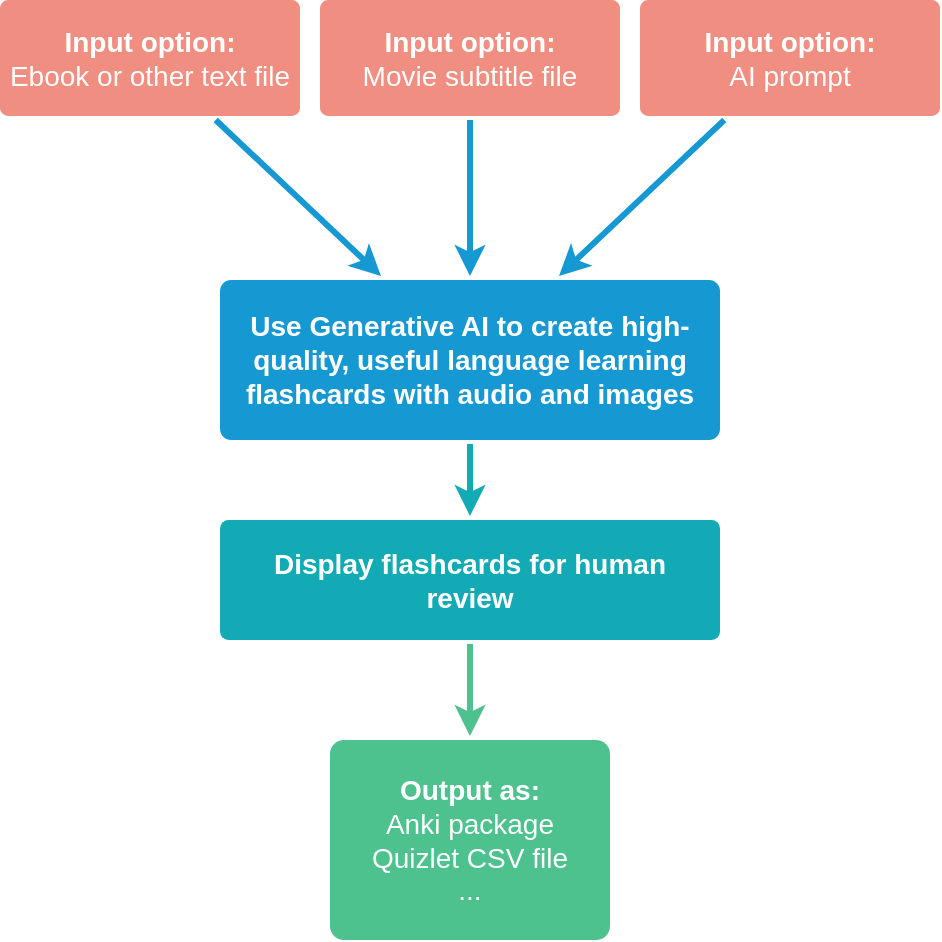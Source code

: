 <mxfile version="24.7.8" pages="3">
  <diagram id="Mt3mHkG13wg-vQy4BnwG" name="High-level idea">
    <mxGraphModel dx="1434" dy="956" grid="0" gridSize="10" guides="1" tooltips="1" connect="1" arrows="1" fold="1" page="1" pageScale="1" pageWidth="850" pageHeight="1100" math="0" shadow="0">
      <root>
        <mxCell id="0" />
        <mxCell id="1" parent="0" />
        <mxCell id="xNl7BUArRYtABqlP_U8W-5" value="&lt;b&gt;Input option:&lt;/b&gt;&lt;div&gt;Movie subtitle file&lt;/div&gt;" style="rounded=1;whiteSpace=wrap;html=1;shadow=0;labelBackgroundColor=none;strokeColor=none;strokeWidth=3;fillColor=#F08E81;fontFamily=Helvetica;fontSize=14;fontColor=#FFFFFF;align=center;spacing=5;fontStyle=0;arcSize=7;perimeterSpacing=2;" parent="1" vertex="1">
          <mxGeometry x="490" y="20" width="150" height="58" as="geometry" />
        </mxCell>
        <mxCell id="xNl7BUArRYtABqlP_U8W-6" value="&lt;div&gt;&lt;b&gt;Input option:&lt;/b&gt;&lt;/div&gt;&lt;div&gt;&lt;span style=&quot;background-color: initial;&quot;&gt;Ebook or other text file&lt;/span&gt;&lt;/div&gt;" style="rounded=1;whiteSpace=wrap;html=1;shadow=0;labelBackgroundColor=none;strokeColor=none;strokeWidth=3;fillColor=#f08e81;fontFamily=Helvetica;fontSize=14;fontColor=#FFFFFF;align=center;spacing=5;fontStyle=0;arcSize=7;perimeterSpacing=2;" parent="1" vertex="1">
          <mxGeometry x="330" y="20" width="150" height="58" as="geometry" />
        </mxCell>
        <mxCell id="xNl7BUArRYtABqlP_U8W-8" value="Use Generative AI to create high-quality, useful language learning flashcards with audio and images" style="rounded=1;whiteSpace=wrap;html=1;shadow=0;labelBackgroundColor=none;strokeColor=none;strokeWidth=3;fillColor=#1699d3;fontFamily=Helvetica;fontSize=14;fontColor=#FFFFFF;align=center;spacing=5;fontStyle=1;arcSize=7;perimeterSpacing=2;" parent="1" vertex="1">
          <mxGeometry x="440" y="160" width="250" height="80" as="geometry" />
        </mxCell>
        <mxCell id="xNl7BUArRYtABqlP_U8W-14" value="&lt;b&gt;Output as:&lt;/b&gt;&lt;div&gt;Anki package&lt;/div&gt;&lt;div&gt;Quizlet CSV file&lt;/div&gt;&lt;div&gt;...&lt;/div&gt;" style="rounded=1;whiteSpace=wrap;html=1;shadow=0;labelBackgroundColor=none;strokeColor=none;strokeWidth=3;fillColor=#4DC28E;fontFamily=Helvetica;fontSize=14;fontColor=#FFFFFF;align=center;spacing=5;fontStyle=0;arcSize=7;perimeterSpacing=2;" parent="1" vertex="1">
          <mxGeometry x="495" y="390" width="140" height="100" as="geometry" />
        </mxCell>
        <mxCell id="xNl7BUArRYtABqlP_U8W-15" value="" style="edgeStyle=none;rounded=1;jumpStyle=none;html=1;shadow=0;labelBackgroundColor=none;startArrow=none;startFill=0;jettySize=auto;orthogonalLoop=1;strokeColor=#4DC28E;strokeWidth=3;fontFamily=Helvetica;fontSize=14;fontColor=#FFFFFF;spacing=5;fontStyle=1;fillColor=#b0e3e6;" parent="1" source="MGcSoeYuh9DwXljKvj0r-1" target="xNl7BUArRYtABqlP_U8W-14" edge="1">
          <mxGeometry relative="1" as="geometry">
            <mxPoint x="524.071" y="480" as="sourcePoint" />
          </mxGeometry>
        </mxCell>
        <mxCell id="xNl7BUArRYtABqlP_U8W-16" value="&lt;div&gt;&lt;b style=&quot;background-color: initial;&quot;&gt;Input option:&lt;/b&gt;&lt;/div&gt;&lt;div&gt;AI prompt&lt;/div&gt;" style="rounded=1;whiteSpace=wrap;html=1;shadow=0;labelBackgroundColor=none;strokeColor=none;strokeWidth=3;fillColor=#f08e81;fontFamily=Helvetica;fontSize=14;fontColor=#FFFFFF;align=center;spacing=5;fontStyle=0;arcSize=7;perimeterSpacing=2;" parent="1" vertex="1">
          <mxGeometry x="650" y="20" width="150" height="58" as="geometry" />
        </mxCell>
        <mxCell id="xNl7BUArRYtABqlP_U8W-19" value="" style="edgeStyle=none;rounded=1;jumpStyle=none;html=1;shadow=0;labelBackgroundColor=none;startArrow=none;startFill=0;jettySize=auto;orthogonalLoop=1;strokeColor=#12AAB5;strokeWidth=3;fontFamily=Helvetica;fontSize=14;fontColor=#FFFFFF;spacing=5;fontStyle=1;fillColor=#b0e3e6;" parent="1" edge="1">
          <mxGeometry relative="1" as="geometry">
            <mxPoint x="563.413" y="512" as="sourcePoint" />
          </mxGeometry>
        </mxCell>
        <mxCell id="xNl7BUArRYtABqlP_U8W-25" value="" style="edgeStyle=none;rounded=1;jumpStyle=none;html=1;shadow=0;labelBackgroundColor=none;startArrow=none;startFill=0;jettySize=auto;orthogonalLoop=1;strokeColor=#3D9970;strokeWidth=3;fontFamily=Helvetica;fontSize=14;fontColor=#FFFFFF;spacing=5;fontStyle=1;fillColor=#b0e3e6;" parent="1" edge="1">
          <mxGeometry relative="1" as="geometry">
            <mxPoint x="564.7" y="602" as="sourcePoint" />
          </mxGeometry>
        </mxCell>
        <mxCell id="MGcSoeYuh9DwXljKvj0r-1" value="Display flashcards for human review" style="rounded=1;whiteSpace=wrap;html=1;shadow=0;labelBackgroundColor=none;strokeColor=none;strokeWidth=3;fillColor=#12aab5;fontFamily=Helvetica;fontSize=14;fontColor=#FFFFFF;align=center;spacing=5;fontStyle=1;arcSize=7;perimeterSpacing=2;" parent="1" vertex="1">
          <mxGeometry x="440" y="280" width="250" height="60" as="geometry" />
        </mxCell>
        <mxCell id="FtjTnpeUAF1FbRbkBaEO-1" value="" style="edgeStyle=none;rounded=1;jumpStyle=none;html=1;shadow=0;labelBackgroundColor=none;startArrow=none;startFill=0;jettySize=auto;orthogonalLoop=1;strokeColor=#12AAB5;strokeWidth=3;fontFamily=Helvetica;fontSize=14;fontColor=#FFFFFF;spacing=5;fontStyle=1;fillColor=#b0e3e6;" parent="1" source="xNl7BUArRYtABqlP_U8W-8" target="MGcSoeYuh9DwXljKvj0r-1" edge="1">
          <mxGeometry relative="1" as="geometry">
            <mxPoint x="563" y="512" as="sourcePoint" />
            <mxPoint x="564" y="538" as="targetPoint" />
          </mxGeometry>
        </mxCell>
        <mxCell id="_l4Ucxw3sZqKd5i3eJ7V-1" value="" style="edgeStyle=none;rounded=0;jumpStyle=none;html=1;shadow=0;labelBackgroundColor=none;startArrow=none;startFill=0;endArrow=classic;endFill=1;jettySize=auto;orthogonalLoop=1;strokeColor=#1699D3;strokeWidth=3;fontFamily=Helvetica;fontSize=14;fontColor=#FFFFFF;spacing=5;" parent="1" source="xNl7BUArRYtABqlP_U8W-6" target="xNl7BUArRYtABqlP_U8W-8" edge="1">
          <mxGeometry relative="1" as="geometry">
            <mxPoint x="565.5" y="100" as="sourcePoint" />
            <mxPoint x="564.5" y="126" as="targetPoint" />
          </mxGeometry>
        </mxCell>
        <mxCell id="_l4Ucxw3sZqKd5i3eJ7V-2" value="" style="edgeStyle=none;rounded=0;jumpStyle=none;html=1;shadow=0;labelBackgroundColor=none;startArrow=none;startFill=0;endArrow=classic;endFill=1;jettySize=auto;orthogonalLoop=1;strokeColor=#1699D3;strokeWidth=3;fontFamily=Helvetica;fontSize=14;fontColor=#FFFFFF;spacing=5;" parent="1" source="xNl7BUArRYtABqlP_U8W-5" target="xNl7BUArRYtABqlP_U8W-8" edge="1">
          <mxGeometry relative="1" as="geometry">
            <mxPoint x="565.5" y="100" as="sourcePoint" />
            <mxPoint x="564.5" y="126" as="targetPoint" />
          </mxGeometry>
        </mxCell>
        <mxCell id="_l4Ucxw3sZqKd5i3eJ7V-3" value="" style="edgeStyle=none;rounded=0;jumpStyle=none;html=1;shadow=0;labelBackgroundColor=none;startArrow=none;startFill=0;endArrow=classic;endFill=1;jettySize=auto;orthogonalLoop=1;strokeColor=#1699D3;strokeWidth=3;fontFamily=Helvetica;fontSize=14;fontColor=#FFFFFF;spacing=5;" parent="1" source="xNl7BUArRYtABqlP_U8W-16" target="xNl7BUArRYtABqlP_U8W-8" edge="1">
          <mxGeometry relative="1" as="geometry">
            <mxPoint x="565.5" y="100" as="sourcePoint" />
            <mxPoint x="564.5" y="126" as="targetPoint" />
          </mxGeometry>
        </mxCell>
      </root>
    </mxGraphModel>
  </diagram>
  <diagram name="Pipeline design" id="umH4Rj-IrQaxzbrvgMUB">
    <mxGraphModel dx="3274" dy="1356" grid="1" gridSize="10" guides="1" tooltips="1" connect="1" arrows="1" fold="1" page="0" pageScale="1" pageWidth="1169" pageHeight="827" background="none" math="0" shadow="0">
      <root>
        <mxCell id="y6G5bxd4FIz6Uh3zoXyB-0" />
        <mxCell id="y6G5bxd4FIz6Uh3zoXyB-1" parent="y6G5bxd4FIz6Uh3zoXyB-0" />
        <mxCell id="OnvlMn4g7Dz1ikx36JDE-2" value="Generate audio" style="rounded=0;whiteSpace=wrap;html=1;shadow=0;labelBackgroundColor=none;strokeColor=none;strokeWidth=3;fillColor=#1699D3;fontFamily=Helvetica;fontSize=14;fontColor=#FFFFFF;align=left;fontStyle=1;spacing=5;arcSize=7;perimeterSpacing=2;horizontal=1;verticalAlign=top;" parent="y6G5bxd4FIz6Uh3zoXyB-1" vertex="1">
          <mxGeometry x="-1100" y="1520" width="1130" height="60" as="geometry" />
        </mxCell>
        <mxCell id="cgbVpmOV6KgHjEbu_0ea-4" style="rounded=0;orthogonalLoop=1;jettySize=auto;html=1;endArrow=block;endFill=0;dashed=1;strokeWidth=2;endSize=16;" parent="y6G5bxd4FIz6Uh3zoXyB-1" source="y6G5bxd4FIz6Uh3zoXyB-6" target="tmYykX0oN8wTjP4pXOvq-2" edge="1">
          <mxGeometry relative="1" as="geometry">
            <mxPoint x="632" y="250" as="sourcePoint" />
          </mxGeometry>
        </mxCell>
        <mxCell id="tmYykX0oN8wTjP4pXOvq-1" value="Generate translations" style="rounded=0;whiteSpace=wrap;html=1;shadow=0;labelBackgroundColor=none;strokeColor=none;strokeWidth=3;fillColor=#2F5B7C;fontFamily=Helvetica;fontSize=14;fontColor=#FFFFFF;align=left;fontStyle=1;spacing=5;arcSize=7;perimeterSpacing=2;horizontal=1;verticalAlign=top;" parent="y6G5bxd4FIz6Uh3zoXyB-1" vertex="1">
          <mxGeometry x="-1100" y="1070" width="1130" height="360" as="geometry" />
        </mxCell>
        <mxCell id="tmYykX0oN8wTjP4pXOvq-0" value="Analytical term extractor" style="rounded=0;whiteSpace=wrap;html=1;shadow=0;labelBackgroundColor=none;strokeColor=none;strokeWidth=3;fillColor=#E85642;fontFamily=Helvetica;fontSize=14;fontColor=#FFFFFF;align=left;spacing=5;fontStyle=1;arcSize=7;perimeterSpacing=2;verticalAlign=top;" parent="y6G5bxd4FIz6Uh3zoXyB-1" vertex="1">
          <mxGeometry x="-1100" y="-71" width="760" height="1081" as="geometry" />
        </mxCell>
        <mxCell id="y6G5bxd4FIz6Uh3zoXyB-2" value="Generate translations" style="rounded=1;whiteSpace=wrap;html=1;shadow=0;labelBackgroundColor=none;strokeColor=none;strokeWidth=3;fillColor=#2F5B7C;fontFamily=Helvetica;fontSize=14;fontColor=#FFFFFF;align=center;fontStyle=1;spacing=5;arcSize=7;perimeterSpacing=2;" parent="y6G5bxd4FIz6Uh3zoXyB-1" vertex="1">
          <mxGeometry x="490" y="310" width="150" height="60" as="geometry" />
        </mxCell>
        <mxCell id="y6G5bxd4FIz6Uh3zoXyB-3" value="" style="edgeStyle=none;rounded=1;jumpStyle=none;html=1;shadow=0;labelBackgroundColor=none;startArrow=none;startFill=0;jettySize=auto;orthogonalLoop=1;strokeColor=#E85642;strokeWidth=3;fontFamily=Helvetica;fontSize=14;fontColor=#FFFFFF;spacing=5;fontStyle=1;fillColor=#b0e3e6;" parent="y6G5bxd4FIz6Uh3zoXyB-1" source="y6G5bxd4FIz6Uh3zoXyB-8" target="y6G5bxd4FIz6Uh3zoXyB-6" edge="1">
          <mxGeometry relative="1" as="geometry" />
        </mxCell>
        <mxCell id="y6G5bxd4FIz6Uh3zoXyB-4" value="" style="edgeStyle=none;rounded=1;jumpStyle=none;html=1;shadow=0;labelBackgroundColor=none;startArrow=none;startFill=0;jettySize=auto;orthogonalLoop=1;strokeColor=#E85642;strokeWidth=3;fontFamily=Helvetica;fontSize=14;fontColor=#FFFFFF;spacing=5;fontStyle=1;fillColor=#b0e3e6;" parent="y6G5bxd4FIz6Uh3zoXyB-1" source="y6G5bxd4FIz6Uh3zoXyB-7" target="y6G5bxd4FIz6Uh3zoXyB-6" edge="1">
          <mxGeometry relative="1" as="geometry" />
        </mxCell>
        <mxCell id="y6G5bxd4FIz6Uh3zoXyB-6" value="Analytical term extractor" style="rounded=1;whiteSpace=wrap;html=1;shadow=0;labelBackgroundColor=none;strokeColor=none;strokeWidth=3;fillColor=#E85642;fontFamily=Helvetica;fontSize=14;fontColor=#FFFFFF;align=center;spacing=5;fontStyle=0;arcSize=7;perimeterSpacing=2;" parent="y6G5bxd4FIz6Uh3zoXyB-1" vertex="1">
          <mxGeometry x="330" y="220" width="150" height="60" as="geometry" />
        </mxCell>
        <mxCell id="y6G5bxd4FIz6Uh3zoXyB-7" value="Movie subtitles&lt;br&gt;&lt;div&gt;&lt;i&gt;*.srt&lt;/i&gt;&lt;/div&gt;" style="rounded=1;whiteSpace=wrap;html=1;shadow=0;labelBackgroundColor=none;strokeWidth=1;fontFamily=Helvetica;fontSize=14;align=center;spacing=5;fontStyle=0;arcSize=7;perimeterSpacing=2;fillColor=#f5f5f5;fontColor=#333333;strokeColor=#666666;" parent="y6G5bxd4FIz6Uh3zoXyB-1" vertex="1">
          <mxGeometry x="420" y="60" width="150" height="60" as="geometry" />
        </mxCell>
        <mxCell id="y6G5bxd4FIz6Uh3zoXyB-8" value="Ebook or other text&lt;div&gt;&lt;i&gt;*.txt&lt;br&gt;&lt;/i&gt;&lt;/div&gt;" style="rounded=1;whiteSpace=wrap;html=1;shadow=0;labelBackgroundColor=none;strokeWidth=1;fontFamily=Helvetica;fontSize=14;align=center;spacing=5;fontStyle=0;arcSize=7;perimeterSpacing=2;fillColor=#f5f5f5;fontColor=#333333;strokeColor=#666666;" parent="y6G5bxd4FIz6Uh3zoXyB-1" vertex="1">
          <mxGeometry x="260" y="60" width="150" height="60" as="geometry" />
        </mxCell>
        <mxCell id="y6G5bxd4FIz6Uh3zoXyB-9" value="" style="edgeStyle=none;rounded=0;jumpStyle=none;html=1;shadow=0;labelBackgroundColor=none;startArrow=none;startFill=0;endArrow=classic;endFill=1;jettySize=auto;orthogonalLoop=1;strokeColor=#1699D3;strokeWidth=3;fontFamily=Helvetica;fontSize=14;fontColor=#FFFFFF;spacing=5;" parent="y6G5bxd4FIz6Uh3zoXyB-1" source="y6G5bxd4FIz6Uh3zoXyB-2" target="y6G5bxd4FIz6Uh3zoXyB-10" edge="1">
          <mxGeometry relative="1" as="geometry" />
        </mxCell>
        <mxCell id="y6G5bxd4FIz6Uh3zoXyB-10" value="Generate audio" style="rounded=1;whiteSpace=wrap;html=1;shadow=0;labelBackgroundColor=none;strokeColor=none;strokeWidth=3;fillColor=#1699d3;fontFamily=Helvetica;fontSize=14;fontColor=#FFFFFF;align=center;spacing=5;fontStyle=1;arcSize=7;perimeterSpacing=2;" parent="y6G5bxd4FIz6Uh3zoXyB-1" vertex="1">
          <mxGeometry x="489" y="400" width="150" height="40" as="geometry" />
        </mxCell>
        <mxCell id="y6G5bxd4FIz6Uh3zoXyB-13" value="Display flashcards for human review" style="rounded=1;whiteSpace=wrap;html=1;shadow=0;labelBackgroundColor=none;strokeColor=none;strokeWidth=3;fillColor=#12aab5;fontFamily=Helvetica;fontSize=14;fontColor=#FFFFFF;align=center;spacing=5;fontStyle=1;arcSize=7;perimeterSpacing=2;" parent="y6G5bxd4FIz6Uh3zoXyB-1" vertex="1">
          <mxGeometry x="489.5" y="540" width="150" height="60" as="geometry" />
        </mxCell>
        <mxCell id="y6G5bxd4FIz6Uh3zoXyB-14" value="&lt;div&gt;&lt;span&gt;Structured text file&lt;/span&gt;&lt;/div&gt;&lt;div&gt;&lt;span style=&quot;font-weight: normal;&quot;&gt;*.csv&lt;/span&gt;&lt;/div&gt;" style="rounded=1;whiteSpace=wrap;html=1;shadow=0;labelBackgroundColor=none;strokeWidth=1;fontFamily=Helvetica;fontSize=14;align=center;spacing=5;fontStyle=1;arcSize=7;perimeterSpacing=2;" parent="y6G5bxd4FIz6Uh3zoXyB-1" vertex="1">
          <mxGeometry x="488" y="710" width="150" height="50" as="geometry" />
        </mxCell>
        <mxCell id="y6G5bxd4FIz6Uh3zoXyB-15" value="" style="edgeStyle=none;rounded=1;jumpStyle=none;html=1;shadow=0;labelBackgroundColor=none;startArrow=none;startFill=0;jettySize=auto;orthogonalLoop=1;strokeColor=#3D9970;strokeWidth=3;fontFamily=Helvetica;fontSize=14;fontColor=#FFFFFF;spacing=5;fontStyle=1;fillColor=#b0e3e6;" parent="y6G5bxd4FIz6Uh3zoXyB-1" source="y6G5bxd4FIz6Uh3zoXyB-26" target="y6G5bxd4FIz6Uh3zoXyB-14" edge="1">
          <mxGeometry relative="1" as="geometry">
            <mxPoint x="565" y="652" as="sourcePoint" />
          </mxGeometry>
        </mxCell>
        <mxCell id="y6G5bxd4FIz6Uh3zoXyB-16" value="&lt;b&gt;Anki package&lt;/b&gt;&lt;div&gt;&lt;div&gt;*.apkg&lt;/div&gt;&lt;/div&gt;" style="rounded=1;whiteSpace=wrap;html=1;shadow=0;labelBackgroundColor=none;strokeWidth=1;fontFamily=Helvetica;fontSize=14;align=center;spacing=5;fontStyle=0;arcSize=7;perimeterSpacing=2;" parent="y6G5bxd4FIz6Uh3zoXyB-1" vertex="1">
          <mxGeometry x="328" y="710" width="150" height="50" as="geometry" />
        </mxCell>
        <mxCell id="y6G5bxd4FIz6Uh3zoXyB-17" value="" style="edgeStyle=none;rounded=1;jumpStyle=none;html=1;shadow=0;labelBackgroundColor=none;startArrow=none;startFill=0;jettySize=auto;orthogonalLoop=1;strokeColor=#3D9970;strokeWidth=3;fontFamily=Helvetica;fontSize=14;fontColor=#FFFFFF;spacing=5;fontStyle=1;fillColor=#b0e3e6;" parent="y6G5bxd4FIz6Uh3zoXyB-1" source="y6G5bxd4FIz6Uh3zoXyB-26" target="y6G5bxd4FIz6Uh3zoXyB-16" edge="1">
          <mxGeometry relative="1" as="geometry">
            <mxPoint x="531.792" y="652" as="sourcePoint" />
          </mxGeometry>
        </mxCell>
        <mxCell id="y6G5bxd4FIz6Uh3zoXyB-18" value="&lt;div&gt;AI prompt describing vocabulary set&lt;br&gt;&lt;/div&gt;&lt;div&gt;&lt;i&gt;*.md&lt;/i&gt;&lt;/div&gt;" style="rounded=1;whiteSpace=wrap;html=1;shadow=0;labelBackgroundColor=none;strokeWidth=1;fontFamily=Helvetica;fontSize=14;align=center;spacing=5;fontStyle=0;arcSize=7;perimeterSpacing=2;fillColor=#f5f5f5;fontColor=#333333;strokeColor=#666666;" parent="y6G5bxd4FIz6Uh3zoXyB-1" vertex="1">
          <mxGeometry x="740" y="60" width="150" height="60" as="geometry" />
        </mxCell>
        <mxCell id="y6G5bxd4FIz6Uh3zoXyB-19" value="" style="edgeStyle=none;rounded=1;jumpStyle=none;html=1;shadow=0;labelBackgroundColor=none;startArrow=none;startFill=0;jettySize=auto;orthogonalLoop=1;strokeColor=#FF8000;strokeWidth=3;fontFamily=Helvetica;fontSize=14;fontColor=#FFFFFF;spacing=5;fontStyle=1;fillColor=#b0e3e6;" parent="y6G5bxd4FIz6Uh3zoXyB-1" source="y6G5bxd4FIz6Uh3zoXyB-18" target="cgbVpmOV6KgHjEbu_0ea-0" edge="1">
          <mxGeometry relative="1" as="geometry" />
        </mxCell>
        <mxCell id="y6G5bxd4FIz6Uh3zoXyB-20" value="&lt;div&gt;&lt;b&gt;Simple preview file&lt;/b&gt;&lt;/div&gt;&lt;div&gt;*.html&lt;/div&gt;" style="rounded=1;whiteSpace=wrap;html=1;shadow=0;labelBackgroundColor=none;strokeWidth=1;fontFamily=Helvetica;fontSize=14;align=center;spacing=5;fontStyle=0;arcSize=7;perimeterSpacing=2;" parent="y6G5bxd4FIz6Uh3zoXyB-1" vertex="1">
          <mxGeometry x="648" y="710" width="150" height="50" as="geometry" />
        </mxCell>
        <mxCell id="y6G5bxd4FIz6Uh3zoXyB-21" value="" style="edgeStyle=none;rounded=1;jumpStyle=none;html=1;shadow=0;labelBackgroundColor=none;startArrow=none;startFill=0;jettySize=auto;orthogonalLoop=1;strokeColor=#12AAB5;strokeWidth=3;fontFamily=Helvetica;fontSize=14;fontColor=#FFFFFF;spacing=5;fontStyle=1;fillColor=#b0e3e6;" parent="y6G5bxd4FIz6Uh3zoXyB-1" source="y6G5bxd4FIz6Uh3zoXyB-23" target="y6G5bxd4FIz6Uh3zoXyB-13" edge="1">
          <mxGeometry relative="1" as="geometry">
            <mxPoint x="564.843" y="482" as="sourcePoint" />
          </mxGeometry>
        </mxCell>
        <mxCell id="y6G5bxd4FIz6Uh3zoXyB-22" value="" style="edgeStyle=none;rounded=0;jumpStyle=none;html=1;shadow=0;labelBackgroundColor=none;startArrow=none;startFill=0;endArrow=classic;endFill=1;jettySize=auto;orthogonalLoop=1;strokeColor=#2F5B7C;strokeWidth=3;fontFamily=Helvetica;fontSize=14;fontColor=#FFFFFF;spacing=5;" parent="y6G5bxd4FIz6Uh3zoXyB-1" source="cgbVpmOV6KgHjEbu_0ea-0" target="y6G5bxd4FIz6Uh3zoXyB-2" edge="1">
          <mxGeometry relative="1" as="geometry">
            <mxPoint x="860" y="260" as="sourcePoint" />
            <mxPoint x="575" y="382" as="targetPoint" />
          </mxGeometry>
        </mxCell>
        <mxCell id="y6G5bxd4FIz6Uh3zoXyB-23" value="Generate picture candidates" style="rounded=1;whiteSpace=wrap;html=1;shadow=0;labelBackgroundColor=none;strokeColor=none;strokeWidth=3;fillColor=#17D3D3;fontFamily=Helvetica;fontSize=14;fontColor=#FFFFFF;align=center;spacing=5;fontStyle=1;arcSize=7;perimeterSpacing=2;" parent="y6G5bxd4FIz6Uh3zoXyB-1" vertex="1">
          <mxGeometry x="488" y="470" width="150" height="40" as="geometry" />
        </mxCell>
        <mxCell id="y6G5bxd4FIz6Uh3zoXyB-24" value="" style="edgeStyle=none;rounded=1;jumpStyle=none;html=1;shadow=0;labelBackgroundColor=none;startArrow=none;startFill=0;jettySize=auto;orthogonalLoop=1;strokeColor=#17D3D3;strokeWidth=3;fontFamily=Helvetica;fontSize=14;fontColor=#FFFFFF;spacing=5;fontStyle=1;fillColor=#b0e3e6;" parent="y6G5bxd4FIz6Uh3zoXyB-1" source="y6G5bxd4FIz6Uh3zoXyB-10" target="y6G5bxd4FIz6Uh3zoXyB-23" edge="1">
          <mxGeometry relative="1" as="geometry">
            <mxPoint x="564.843" y="482" as="sourcePoint" />
          </mxGeometry>
        </mxCell>
        <mxCell id="y6G5bxd4FIz6Uh3zoXyB-25" value="" style="edgeStyle=none;rounded=1;jumpStyle=none;html=1;shadow=0;labelBackgroundColor=none;startArrow=none;startFill=0;jettySize=auto;orthogonalLoop=1;strokeColor=#3D9970;strokeWidth=3;fontFamily=Helvetica;fontSize=14;fontColor=#FFFFFF;spacing=5;fontStyle=1;fillColor=#b0e3e6;" parent="y6G5bxd4FIz6Uh3zoXyB-1" source="y6G5bxd4FIz6Uh3zoXyB-26" target="y6G5bxd4FIz6Uh3zoXyB-20" edge="1">
          <mxGeometry relative="1" as="geometry">
            <mxPoint x="564" y="602" as="sourcePoint" />
            <mxPoint x="735" y="730" as="targetPoint" />
          </mxGeometry>
        </mxCell>
        <mxCell id="y6G5bxd4FIz6Uh3zoXyB-26" value="Generate outputs" style="rounded=1;whiteSpace=wrap;html=1;shadow=0;labelBackgroundColor=none;strokeColor=none;strokeWidth=3;fillColor=#3D9970;fontFamily=Helvetica;fontSize=14;fontColor=#FFFFFF;align=center;spacing=5;fontStyle=1;arcSize=7;perimeterSpacing=2;" parent="y6G5bxd4FIz6Uh3zoXyB-1" vertex="1">
          <mxGeometry x="490" y="630" width="150" height="40" as="geometry" />
        </mxCell>
        <mxCell id="y6G5bxd4FIz6Uh3zoXyB-27" value="" style="edgeStyle=none;rounded=1;jumpStyle=none;html=1;shadow=0;labelBackgroundColor=none;startArrow=none;startFill=0;jettySize=auto;orthogonalLoop=1;strokeColor=#3D9970;strokeWidth=3;fontFamily=Helvetica;fontSize=14;fontColor=#FFFFFF;spacing=5;fontStyle=1;fillColor=#b0e3e6;" parent="y6G5bxd4FIz6Uh3zoXyB-1" source="y6G5bxd4FIz6Uh3zoXyB-13" target="y6G5bxd4FIz6Uh3zoXyB-26" edge="1">
          <mxGeometry relative="1" as="geometry">
            <mxPoint x="531.792" y="652" as="sourcePoint" />
          </mxGeometry>
        </mxCell>
        <mxCell id="y6G5bxd4FIz6Uh3zoXyB-29" style="rounded=0;orthogonalLoop=1;jettySize=auto;html=1;endArrow=block;endFill=0;dashed=1;strokeWidth=2;endSize=16;" parent="y6G5bxd4FIz6Uh3zoXyB-1" source="cgbVpmOV6KgHjEbu_0ea-0" target="tmYykX0oN8wTjP4pXOvq-2" edge="1">
          <mxGeometry relative="1" as="geometry">
            <mxPoint x="632" y="250" as="sourcePoint" />
          </mxGeometry>
        </mxCell>
        <mxCell id="y6G5bxd4FIz6Uh3zoXyB-30" value="IProvideFieldValues" style="rounded=1;whiteSpace=wrap;html=1;shadow=0;labelBackgroundColor=none;strokeWidth=3;fontFamily=Helvetica;fontSize=14;align=center;spacing=5;fontStyle=0;arcSize=7;perimeterSpacing=2;fillColor=#f5f5f5;fontColor=#333333;strokeColor=#666666;" parent="y6G5bxd4FIz6Uh3zoXyB-1" vertex="1">
          <mxGeometry x="802" y="420" width="152" height="60" as="geometry" />
        </mxCell>
        <mxCell id="y6G5bxd4FIz6Uh3zoXyB-31" style="rounded=0;orthogonalLoop=1;jettySize=auto;html=1;endArrow=block;endFill=0;dashed=1;strokeWidth=2;endSize=16;exitX=1;exitY=0.5;exitDx=0;exitDy=0;" parent="y6G5bxd4FIz6Uh3zoXyB-1" source="y6G5bxd4FIz6Uh3zoXyB-2" target="fkXuNeHIS8BKjNS99rPN-0" edge="1">
          <mxGeometry relative="1" as="geometry">
            <mxPoint x="642" y="327" as="sourcePoint" />
          </mxGeometry>
        </mxCell>
        <mxCell id="y6G5bxd4FIz6Uh3zoXyB-32" style="rounded=0;orthogonalLoop=1;jettySize=auto;html=1;endArrow=block;endFill=0;dashed=1;strokeWidth=2;endSize=16;exitX=1;exitY=0.5;exitDx=0;exitDy=0;entryX=0;entryY=0.5;entryDx=0;entryDy=0;" parent="y6G5bxd4FIz6Uh3zoXyB-1" source="y6G5bxd4FIz6Uh3zoXyB-10" target="y6G5bxd4FIz6Uh3zoXyB-30" edge="1">
          <mxGeometry relative="1" as="geometry">
            <mxPoint x="670" y="289" as="sourcePoint" />
          </mxGeometry>
        </mxCell>
        <mxCell id="y6G5bxd4FIz6Uh3zoXyB-33" style="rounded=0;orthogonalLoop=1;jettySize=auto;html=1;endArrow=block;endFill=0;dashed=1;strokeWidth=2;endSize=16;exitX=1;exitY=0.5;exitDx=0;exitDy=0;entryX=0;entryY=0.75;entryDx=0;entryDy=0;" parent="y6G5bxd4FIz6Uh3zoXyB-1" source="y6G5bxd4FIz6Uh3zoXyB-23" target="y6G5bxd4FIz6Uh3zoXyB-30" edge="1">
          <mxGeometry relative="1" as="geometry">
            <mxPoint x="670" y="289" as="sourcePoint" />
          </mxGeometry>
        </mxCell>
        <mxCell id="y6G5bxd4FIz6Uh3zoXyB-34" value="IValidateFlashcards" style="rounded=1;whiteSpace=wrap;html=1;shadow=0;labelBackgroundColor=none;strokeWidth=3;fontFamily=Helvetica;fontSize=14;align=center;spacing=5;fontStyle=0;arcSize=7;perimeterSpacing=2;fillColor=#f5f5f5;fontColor=#333333;strokeColor=#666666;" parent="y6G5bxd4FIz6Uh3zoXyB-1" vertex="1">
          <mxGeometry x="800" y="540" width="150" height="60" as="geometry" />
        </mxCell>
        <mxCell id="y6G5bxd4FIz6Uh3zoXyB-35" style="rounded=0;orthogonalLoop=1;jettySize=auto;html=1;endArrow=block;endFill=0;dashed=1;strokeWidth=2;endSize=16;" parent="y6G5bxd4FIz6Uh3zoXyB-1" source="y6G5bxd4FIz6Uh3zoXyB-13" target="y6G5bxd4FIz6Uh3zoXyB-34" edge="1">
          <mxGeometry relative="1" as="geometry">
            <mxPoint x="670" y="289" as="sourcePoint" />
          </mxGeometry>
        </mxCell>
        <mxCell id="y6G5bxd4FIz6Uh3zoXyB-36" value="IGenerateOutput" style="rounded=1;whiteSpace=wrap;html=1;shadow=0;labelBackgroundColor=none;strokeWidth=3;fontFamily=Helvetica;fontSize=14;align=center;spacing=5;fontStyle=0;arcSize=7;perimeterSpacing=2;fillColor=#f5f5f5;fontColor=#333333;strokeColor=#666666;" parent="y6G5bxd4FIz6Uh3zoXyB-1" vertex="1">
          <mxGeometry x="802" y="620" width="150" height="60" as="geometry" />
        </mxCell>
        <mxCell id="y6G5bxd4FIz6Uh3zoXyB-39" style="rounded=0;orthogonalLoop=1;jettySize=auto;html=1;endArrow=block;endFill=0;dashed=1;strokeWidth=2;endSize=16;" parent="y6G5bxd4FIz6Uh3zoXyB-1" source="y6G5bxd4FIz6Uh3zoXyB-26" target="y6G5bxd4FIz6Uh3zoXyB-36" edge="1">
          <mxGeometry relative="1" as="geometry">
            <mxPoint x="670" y="289" as="sourcePoint" />
          </mxGeometry>
        </mxCell>
        <mxCell id="Jux5XhUr1yXzdyl2HX0G-2" style="rounded=0;orthogonalLoop=1;jettySize=auto;html=1;strokeWidth=4;endSize=2;startSize=2;strokeColor=default;" parent="y6G5bxd4FIz6Uh3zoXyB-1" source="Jux5XhUr1yXzdyl2HX0G-0" target="Jux5XhUr1yXzdyl2HX0G-1" edge="1">
          <mxGeometry relative="1" as="geometry" />
        </mxCell>
        <mxCell id="Jux5XhUr1yXzdyl2HX0G-0" value="&lt;h1 style=&quot;margin-top: 0px;&quot;&gt;Input file (*.txt)&lt;/h1&gt;&lt;div&gt;&lt;span style=&quot;background-color: initial;&quot;&gt;The clock will &lt;b&gt;&lt;u&gt;strike&lt;/u&gt;&lt;/b&gt; midnight soon.&amp;nbsp;&lt;/span&gt;She goes on &lt;b&gt;&lt;u&gt;strike&lt;/u&gt;&lt;/b&gt; to &lt;b&gt;&lt;u&gt;strike a balance&lt;/u&gt;&lt;/b&gt; between work and life.&amp;nbsp;&lt;/div&gt;" style="text;html=1;whiteSpace=wrap;overflow=hidden;rounded=0;fillColor=#dae8fc;strokeColor=#6c8ebf;" parent="y6G5bxd4FIz6Uh3zoXyB-1" vertex="1">
          <mxGeometry x="-550" y="-201" width="180" height="130" as="geometry" />
        </mxCell>
        <mxCell id="Jux5XhUr1yXzdyl2HX0G-6" style="rounded=0;orthogonalLoop=1;jettySize=auto;html=1;strokeWidth=4;startSize=2;endSize=2;" parent="y6G5bxd4FIz6Uh3zoXyB-1" source="Jux5XhUr1yXzdyl2HX0G-1" target="Jux5XhUr1yXzdyl2HX0G-5" edge="1">
          <mxGeometry relative="1" as="geometry">
            <mxPoint x="-619.694" y="230" as="sourcePoint" />
          </mxGeometry>
        </mxCell>
        <mxCell id="Jux5XhUr1yXzdyl2HX0G-1" value="&lt;h1 style=&quot;margin-top: 0px;&quot;&gt;Sentences&lt;/h1&gt;&lt;div&gt;[&lt;/div&gt;&lt;div&gt;&amp;nbsp; &quot;The clock will&amp;nbsp;&lt;b&gt;&lt;u&gt;strike&lt;/u&gt;&lt;/b&gt;&amp;nbsp;midnight soon.&quot;,&lt;br&gt;&lt;/div&gt;&lt;div&gt;&lt;span style=&quot;background-color: initial;&quot;&gt;&amp;nbsp; &quot;She goes on &lt;/span&gt;&lt;b style=&quot;background-color: initial;&quot;&gt;&lt;u&gt;strike&lt;/u&gt;&lt;/b&gt;&lt;span style=&quot;background-color: initial;&quot;&gt; to &lt;/span&gt;&lt;b style=&quot;background-color: initial;&quot;&gt;&lt;u&gt;strike a balance&lt;/u&gt;&lt;/b&gt;&lt;span style=&quot;background-color: initial;&quot;&gt; between work and life.&quot;&lt;/span&gt;&lt;br&gt;&lt;/div&gt;&lt;div&gt;&lt;span style=&quot;background-color: initial;&quot;&gt;]&lt;/span&gt;&lt;/div&gt;&lt;div&gt;&lt;br&gt;&lt;/div&gt;" style="text;html=1;whiteSpace=wrap;overflow=hidden;rounded=0;fillColor=#dae8fc;strokeColor=#6c8ebf;" parent="y6G5bxd4FIz6Uh3zoXyB-1" vertex="1">
          <mxGeometry x="-900" y="27.5" width="380" height="110" as="geometry" />
        </mxCell>
        <mxCell id="oCS5Fy8ydV2aDLGPqKvE-1" style="rounded=0;orthogonalLoop=1;jettySize=auto;html=1;strokeWidth=4;startSize=2;endSize=2;" parent="y6G5bxd4FIz6Uh3zoXyB-1" source="Jux5XhUr1yXzdyl2HX0G-3" target="oCS5Fy8ydV2aDLGPqKvE-0" edge="1">
          <mxGeometry relative="1" as="geometry" />
        </mxCell>
        <mxCell id="Jux5XhUr1yXzdyl2HX0G-3" value="&lt;h1 style=&quot;margin-top: 0px;&quot;&gt;Detected idioms&lt;/h1&gt;&lt;div&gt;&lt;span style=&quot;background-color: initial;&quot;&gt;[{ term: &quot;&lt;/span&gt;&lt;span style=&quot;background-color: initial;&quot;&gt;&lt;b style=&quot;text-decoration-line: underline;&quot;&gt;strike a balance&quot;&lt;/b&gt;,&lt;/span&gt;&lt;span style=&quot;background-color: initial;&quot;&gt;&amp;nbsp; context: &quot;She goes on &lt;/span&gt;&lt;span style=&quot;background-color: initial;&quot;&gt;strike&lt;/span&gt;&lt;span style=&quot;background-color: initial;&quot;&gt; to &lt;/span&gt;&lt;span style=&quot;background-color: initial;&quot;&gt;&lt;b&gt;&lt;u&gt;strike a balance&amp;nbsp;&lt;/u&gt;&lt;/b&gt;&lt;/span&gt;&lt;span style=&quot;background-color: initial;&quot;&gt;between work and life.&quot;&amp;nbsp;&lt;/span&gt;&lt;span style=&quot;background-color: initial;&quot;&gt;}]&lt;/span&gt;&lt;/div&gt;" style="text;html=1;whiteSpace=wrap;overflow=hidden;rounded=0;fillColor=#dae8fc;strokeColor=#6c8ebf;" parent="y6G5bxd4FIz6Uh3zoXyB-1" vertex="1">
          <mxGeometry x="-1050" y="220" width="270" height="140" as="geometry" />
        </mxCell>
        <mxCell id="oCS5Fy8ydV2aDLGPqKvE-3" style="rounded=0;orthogonalLoop=1;jettySize=auto;html=1;strokeWidth=4;startSize=2;endSize=2;" parent="y6G5bxd4FIz6Uh3zoXyB-1" source="oCS5Fy8ydV2aDLGPqKvE-8" target="oCS5Fy8ydV2aDLGPqKvE-2" edge="1">
          <mxGeometry relative="1" as="geometry" />
        </mxCell>
        <mxCell id="oCS5Fy8ydV2aDLGPqKvE-5" style="edgeStyle=none;shape=connector;rounded=0;orthogonalLoop=1;jettySize=auto;html=1;strokeColor=default;align=center;verticalAlign=middle;fontFamily=Helvetica;fontSize=11;fontColor=default;labelBackgroundColor=default;endArrow=classic;strokeWidth=4;startSize=2;endSize=2;" parent="y6G5bxd4FIz6Uh3zoXyB-1" source="oCS5Fy8ydV2aDLGPqKvE-8" target="oCS5Fy8ydV2aDLGPqKvE-4" edge="1">
          <mxGeometry relative="1" as="geometry" />
        </mxCell>
        <mxCell id="oCS5Fy8ydV2aDLGPqKvE-7" style="edgeStyle=none;shape=connector;rounded=0;orthogonalLoop=1;jettySize=auto;html=1;strokeColor=default;align=center;verticalAlign=middle;fontFamily=Helvetica;fontSize=11;fontColor=default;labelBackgroundColor=default;endArrow=classic;strokeWidth=4;startSize=2;endSize=2;" parent="y6G5bxd4FIz6Uh3zoXyB-1" source="oCS5Fy8ydV2aDLGPqKvE-8" target="oCS5Fy8ydV2aDLGPqKvE-6" edge="1">
          <mxGeometry relative="1" as="geometry" />
        </mxCell>
        <mxCell id="oCS5Fy8ydV2aDLGPqKvE-9" style="edgeStyle=none;shape=connector;rounded=0;orthogonalLoop=1;jettySize=auto;html=1;strokeColor=default;align=center;verticalAlign=middle;fontFamily=Helvetica;fontSize=11;fontColor=default;labelBackgroundColor=default;endArrow=classic;strokeWidth=4;startSize=2;endSize=2;" parent="y6G5bxd4FIz6Uh3zoXyB-1" source="Jux5XhUr1yXzdyl2HX0G-5" target="oCS5Fy8ydV2aDLGPqKvE-8" edge="1">
          <mxGeometry relative="1" as="geometry" />
        </mxCell>
        <mxCell id="Jux5XhUr1yXzdyl2HX0G-5" value="&lt;h1 style=&quot;margin-top: 0px;&quot;&gt;Detected words&lt;/h1&gt;&lt;div&gt;[&lt;/div&gt;&lt;div&gt;&amp;nbsp; { term: &quot;The&quot;, context: &quot;The&lt;span style=&quot;background-color: initial;&quot;&gt;&amp;nbsp;clock will&amp;nbsp;&lt;/span&gt;&lt;span style=&quot;background-color: initial;&quot;&gt;strike&lt;/span&gt;&lt;span style=&quot;background-color: initial;&quot;&gt;&amp;nbsp;midnight soon.&quot;},&lt;/span&gt;&lt;/div&gt;&lt;div&gt;&amp;nbsp; { term: &quot;Clock&quot;, context: &quot;The&lt;span style=&quot;background-color: initial;&quot;&gt;&amp;nbsp;clock will&amp;nbsp;&lt;/span&gt;&lt;span style=&quot;background-color: initial;&quot;&gt;strike&lt;/span&gt;&lt;span style=&quot;background-color: initial;&quot;&gt;&amp;nbsp;midnight soon.&quot;},&lt;/span&gt;&lt;span style=&quot;background-color: initial;&quot;&gt;&lt;br&gt;&lt;/span&gt;&lt;/div&gt;&lt;div&gt;&lt;span style=&quot;background-color: initial;&quot;&gt;&amp;nbsp; // ...&amp;nbsp;&lt;/span&gt;&lt;/div&gt;&lt;div&gt;&lt;span style=&quot;background-color: initial;&quot;&gt;&amp;nbsp;&amp;nbsp;&lt;/span&gt;&lt;span style=&quot;background-color: initial;&quot;&gt;{ term: &quot;life&quot;, context: &quot;&lt;/span&gt;She goes on&amp;nbsp;strike&amp;nbsp;to&amp;nbsp;strike a balance&amp;nbsp;between work and life.&lt;span style=&quot;background-color: initial;&quot;&gt;&quot;}&lt;/span&gt;&lt;/div&gt;&lt;div&gt;&lt;span style=&quot;background-color: initial;&quot;&gt;]&lt;/span&gt;&lt;/div&gt;&lt;div&gt;&lt;br&gt;&lt;/div&gt;&lt;div&gt;&lt;br&gt;&lt;/div&gt;" style="text;html=1;whiteSpace=wrap;overflow=hidden;rounded=0;fillColor=#dae8fc;strokeColor=#6c8ebf;" parent="y6G5bxd4FIz6Uh3zoXyB-1" vertex="1">
          <mxGeometry x="-750" y="220" width="360" height="140" as="geometry" />
        </mxCell>
        <mxCell id="oCS5Fy8ydV2aDLGPqKvE-11" style="edgeStyle=none;shape=connector;rounded=0;orthogonalLoop=1;jettySize=auto;html=1;strokeColor=default;align=center;verticalAlign=middle;fontFamily=Helvetica;fontSize=11;fontColor=default;labelBackgroundColor=default;endArrow=classic;strokeWidth=4;startSize=2;endSize=2;" parent="y6G5bxd4FIz6Uh3zoXyB-1" source="oCS5Fy8ydV2aDLGPqKvE-2" target="oCS5Fy8ydV2aDLGPqKvE-10" edge="1">
          <mxGeometry relative="1" as="geometry" />
        </mxCell>
        <mxCell id="oCS5Fy8ydV2aDLGPqKvE-0" value="&lt;h1 style=&quot;margin-top: 0px;&quot;&gt;Infinitive form of idioms&lt;/h1&gt;&lt;div&gt;&lt;span style=&quot;background-color: initial;&quot;&gt;[{ &lt;br&gt;&amp;nbsp; term: &quot;&lt;b style=&quot;text-decoration-line: underline;&quot;&gt;to&lt;/b&gt;&amp;nbsp;&lt;/span&gt;&lt;span style=&quot;background-color: initial;&quot;&gt;strike a balance&quot;,&lt;/span&gt;&lt;/div&gt;&lt;div&gt;&lt;span style=&quot;background-color: initial;&quot;&gt;&amp;nbsp; context: &quot;She goes on &lt;/span&gt;&lt;span style=&quot;background-color: initial;&quot;&gt;strike&lt;/span&gt;&lt;span style=&quot;background-color: initial;&quot;&gt; to &lt;/span&gt;&lt;span style=&quot;background-color: initial;&quot;&gt;&lt;b&gt;&lt;u&gt;strike a balance&lt;/u&gt;&lt;/b&gt;&lt;/span&gt;&lt;span style=&quot;background-color: initial;&quot;&gt; between work and life.&quot;&lt;/span&gt;&lt;br&gt;&lt;/div&gt;&lt;div&gt;&lt;span style=&quot;background-color: initial;&quot;&gt;}]&lt;/span&gt;&lt;/div&gt;" style="text;html=1;whiteSpace=wrap;overflow=hidden;rounded=0;fillColor=#dae8fc;strokeColor=#6c8ebf;" parent="y6G5bxd4FIz6Uh3zoXyB-1" vertex="1">
          <mxGeometry x="-1090" y="550" width="170" height="200" as="geometry" />
        </mxCell>
        <mxCell id="oCS5Fy8ydV2aDLGPqKvE-12" style="edgeStyle=none;shape=connector;rounded=0;orthogonalLoop=1;jettySize=auto;html=1;strokeColor=default;align=center;verticalAlign=middle;fontFamily=Helvetica;fontSize=11;fontColor=default;labelBackgroundColor=default;endArrow=classic;strokeWidth=4;startSize=2;endSize=2;" parent="y6G5bxd4FIz6Uh3zoXyB-1" source="oCS5Fy8ydV2aDLGPqKvE-2" target="oCS5Fy8ydV2aDLGPqKvE-10" edge="1">
          <mxGeometry relative="1" as="geometry" />
        </mxCell>
        <mxCell id="oCS5Fy8ydV2aDLGPqKvE-13" style="edgeStyle=none;shape=connector;rounded=0;orthogonalLoop=1;jettySize=auto;html=1;strokeColor=default;align=center;verticalAlign=middle;fontFamily=Helvetica;fontSize=11;fontColor=default;labelBackgroundColor=default;endArrow=classic;strokeWidth=4;startSize=2;endSize=2;" parent="y6G5bxd4FIz6Uh3zoXyB-1" source="oCS5Fy8ydV2aDLGPqKvE-4" target="oCS5Fy8ydV2aDLGPqKvE-10" edge="1">
          <mxGeometry relative="1" as="geometry" />
        </mxCell>
        <mxCell id="oCS5Fy8ydV2aDLGPqKvE-4" value="&lt;h1 style=&quot;margin-top: 0px;&quot;&gt;Infinitive form of verbs&lt;/h1&gt;&lt;div&gt;&lt;span style=&quot;background-color: initial;&quot;&gt;[&lt;/span&gt;&lt;/div&gt;&lt;div&gt;&lt;span style=&quot;background-color: initial;&quot;&gt;&amp;nbsp; {&amp;nbsp; term: &quot;&lt;b&gt;&lt;u&gt;to strike&lt;/u&gt;&lt;/b&gt;&lt;/span&gt;&lt;span style=&quot;background-color: initial;&quot;&gt;&quot;,&lt;/span&gt;&lt;span style=&quot;background-color: initial;&quot;&gt;&amp;nbsp; context: &quot;...&lt;/span&gt;&lt;span style=&quot;background-color: initial;&quot;&gt;&quot;&amp;nbsp;&lt;/span&gt;&lt;span style=&quot;background-color: initial;&quot;&gt;},&lt;/span&gt;&lt;/div&gt;&lt;div&gt;&lt;span style=&quot;background-color: initial;&quot;&gt;&amp;nbsp; {&amp;nbsp; term: &quot;&lt;b&gt;&lt;u&gt;to go&lt;/u&gt;&lt;/b&gt;&lt;/span&gt;&lt;span style=&quot;background-color: initial;&quot;&gt;&quot;,&lt;/span&gt;&lt;span style=&quot;background-color: initial;&quot;&gt;&amp;nbsp; context: &quot;...&lt;/span&gt;&lt;span style=&quot;background-color: initial;&quot;&gt;&quot;&amp;nbsp;&lt;/span&gt;&lt;span style=&quot;background-color: initial;&quot;&gt;},&lt;/span&gt;&lt;span style=&quot;background-color: initial;&quot;&gt;&lt;br&gt;&lt;/span&gt;&lt;br&gt;&lt;/div&gt;&lt;div&gt;&lt;span style=&quot;background-color: initial;&quot;&gt;]&lt;/span&gt;&lt;/div&gt;" style="text;html=1;whiteSpace=wrap;overflow=hidden;rounded=0;fillColor=#dae8fc;strokeColor=#6c8ebf;" parent="y6G5bxd4FIz6Uh3zoXyB-1" vertex="1">
          <mxGeometry x="-690" y="550" width="200" height="200" as="geometry" />
        </mxCell>
        <mxCell id="oCS5Fy8ydV2aDLGPqKvE-14" style="edgeStyle=none;shape=connector;rounded=0;orthogonalLoop=1;jettySize=auto;html=1;strokeColor=default;align=center;verticalAlign=middle;fontFamily=Helvetica;fontSize=11;fontColor=default;labelBackgroundColor=default;endArrow=classic;exitX=0.25;exitY=1;exitDx=0;exitDy=0;strokeWidth=4;startSize=2;endSize=2;" parent="y6G5bxd4FIz6Uh3zoXyB-1" source="oCS5Fy8ydV2aDLGPqKvE-6" target="oCS5Fy8ydV2aDLGPqKvE-10" edge="1">
          <mxGeometry relative="1" as="geometry" />
        </mxCell>
        <mxCell id="oCS5Fy8ydV2aDLGPqKvE-6" value="&lt;h1 style=&quot;margin-top: 0px;&quot;&gt;Adjectives&lt;/h1&gt;&lt;div&gt;&lt;span style=&quot;background-color: initial;&quot;&gt;[&lt;/span&gt;&lt;/div&gt;&lt;div&gt;&lt;span style=&quot;background-color: initial;&quot;&gt;&amp;nbsp; // none&lt;/span&gt;&lt;/div&gt;&lt;div&gt;&lt;span style=&quot;background-color: initial;&quot;&gt;]&lt;/span&gt;&lt;/div&gt;" style="text;html=1;whiteSpace=wrap;overflow=hidden;rounded=0;fillColor=#dae8fc;strokeColor=#6c8ebf;" parent="y6G5bxd4FIz6Uh3zoXyB-1" vertex="1">
          <mxGeometry x="-480" y="550" width="130" height="200" as="geometry" />
        </mxCell>
        <mxCell id="oCS5Fy8ydV2aDLGPqKvE-8" value="&lt;h1 style=&quot;margin-top: 0px;&quot;&gt;Filter using frequency dictionaries and blacklists&lt;/h1&gt;" style="text;html=1;whiteSpace=wrap;overflow=hidden;rounded=0;fillColor=#dae8fc;strokeColor=#6c8ebf;" parent="y6G5bxd4FIz6Uh3zoXyB-1" vertex="1">
          <mxGeometry x="-750" y="400" width="350" height="80" as="geometry" />
        </mxCell>
        <mxCell id="oCS5Fy8ydV2aDLGPqKvE-16" style="edgeStyle=none;shape=connector;rounded=0;orthogonalLoop=1;jettySize=auto;html=1;strokeColor=default;align=center;verticalAlign=middle;fontFamily=Helvetica;fontSize=11;fontColor=default;labelBackgroundColor=default;endArrow=classic;strokeWidth=4;endSize=2;startSize=2;" parent="y6G5bxd4FIz6Uh3zoXyB-1" source="oCS5Fy8ydV2aDLGPqKvE-10" target="dBe_CLUGGWMmGF1YE795-1" edge="1">
          <mxGeometry relative="1" as="geometry">
            <mxPoint x="-492" y="1310" as="targetPoint" />
          </mxGeometry>
        </mxCell>
        <mxCell id="dBe_CLUGGWMmGF1YE795-4" value="Add translation to English to allow understanding by GenAI models (always)" style="edgeLabel;html=1;align=center;verticalAlign=middle;resizable=0;points=[];" vertex="1" connectable="0" parent="oCS5Fy8ydV2aDLGPqKvE-16">
          <mxGeometry y="-1" relative="1" as="geometry">
            <mxPoint as="offset" />
          </mxGeometry>
        </mxCell>
        <mxCell id="tmYykX0oN8wTjP4pXOvq-2" value="&lt;div&gt;IExtractTerms&lt;/div&gt;" style="rounded=1;whiteSpace=wrap;html=1;shadow=0;labelBackgroundColor=none;strokeWidth=3;fontFamily=Helvetica;fontSize=14;align=center;spacing=5;fontStyle=0;arcSize=7;perimeterSpacing=2;fillColor=#f5f5f5;fontColor=#333333;strokeColor=#666666;" parent="y6G5bxd4FIz6Uh3zoXyB-1" vertex="1">
          <mxGeometry x="510" y="137.5" width="150" height="35" as="geometry" />
        </mxCell>
        <mxCell id="RoFG1mC5s6hw1HiRNL5u-0" value="Generative term extractor" style="rounded=0;whiteSpace=wrap;html=1;shadow=0;labelBackgroundColor=none;strokeColor=none;strokeWidth=3;fillColor=#FF8000;fontFamily=Helvetica;fontSize=14;fontColor=#FFFFFF;align=left;spacing=5;fontStyle=1;arcSize=7;perimeterSpacing=2;horizontal=1;verticalAlign=top;" parent="y6G5bxd4FIz6Uh3zoXyB-1" vertex="1">
          <mxGeometry x="-330" y="-70" width="360" height="1081.5" as="geometry" />
        </mxCell>
        <mxCell id="RoFG1mC5s6hw1HiRNL5u-1" value="&lt;h1 style=&quot;margin-top: 0px;&quot;&gt;Frequency dictionary (*.fd)&lt;/h1&gt;&lt;div&gt;school 300&lt;br&gt;&lt;/div&gt;&lt;div&gt;cut 290&lt;/div&gt;&lt;div&gt;between 252&lt;/div&gt;&lt;div&gt;&lt;b&gt;done&lt;/b&gt; 250&lt;/div&gt;&lt;div&gt;season 200&lt;/div&gt;" style="text;html=1;whiteSpace=wrap;overflow=hidden;rounded=0;fillColor=#dae8fc;strokeColor=#6c8ebf;" parent="y6G5bxd4FIz6Uh3zoXyB-1" vertex="1">
          <mxGeometry x="-310" y="-206" width="320" height="135" as="geometry" />
        </mxCell>
        <mxCell id="RoFG1mC5s6hw1HiRNL5u-2" value="" style="endArrow=none;dashed=1;html=1;dashPattern=1 3;strokeWidth=2;rounded=0;" parent="y6G5bxd4FIz6Uh3zoXyB-1" source="RoFG1mC5s6hw1HiRNL5u-1" target="RoFG1mC5s6hw1HiRNL5u-4" edge="1">
          <mxGeometry width="50" height="50" relative="1" as="geometry">
            <mxPoint x="170" y="-131" as="sourcePoint" />
            <mxPoint x="26" y="-161" as="targetPoint" />
          </mxGeometry>
        </mxCell>
        <mxCell id="RoFG1mC5s6hw1HiRNL5u-4" value="&lt;font style=&quot;font-size: 13px;&quot;&gt;- Seems like a reasonable strategy for learning (e.g., knowing top 1000 word families covers 85% of daily language!)&lt;/font&gt;&lt;div&gt;&lt;font style=&quot;font-size: 13px;&quot;&gt;- But comes with no context, and one word can have dozens of meanings, so there&#39;s a lot of uncertainty what to teach...&lt;/font&gt;&lt;/div&gt;" style="text;html=1;align=left;verticalAlign=middle;whiteSpace=wrap;rounded=0;fontStyle=0" parent="y6G5bxd4FIz6Uh3zoXyB-1" vertex="1">
          <mxGeometry x="-350" y="-350" width="250" height="130" as="geometry" />
        </mxCell>
        <mxCell id="RoFG1mC5s6hw1HiRNL5u-5" value="&lt;font style=&quot;font-size: 13px;&quot;&gt;- Comes with benefit of learning words that will be soon repeated in some natural context (here, watching a TV series)&lt;/font&gt;&lt;div&gt;&lt;font style=&quot;font-size: 13px;&quot;&gt;- Usually clear context, allowing to teach a specifing meaning of the word (even if it&#39;s not the most common one)&lt;/font&gt;&lt;/div&gt;&lt;div&gt;&lt;font style=&quot;font-size: 13px;&quot;&gt;- Makes most sense in conjunction with frequency-dictinoary filtering (local or global); learning ALL words seems a poor strategy&lt;/font&gt;&lt;/div&gt;" style="text;html=1;align=left;verticalAlign=middle;whiteSpace=wrap;rounded=0;fontStyle=0" parent="y6G5bxd4FIz6Uh3zoXyB-1" vertex="1">
          <mxGeometry x="-1340" y="-330" width="400" height="110" as="geometry" />
        </mxCell>
        <mxCell id="RoFG1mC5s6hw1HiRNL5u-7" value="" style="endArrow=none;dashed=1;html=1;dashPattern=1 3;strokeWidth=2;rounded=0;" parent="y6G5bxd4FIz6Uh3zoXyB-1" source="O67qeWg2g0cBvgKJw8nU-0" target="RoFG1mC5s6hw1HiRNL5u-5" edge="1">
          <mxGeometry width="50" height="50" relative="1" as="geometry">
            <mxPoint x="-1377" y="-133" as="sourcePoint" />
            <mxPoint x="-1350" y="-161" as="targetPoint" />
          </mxGeometry>
        </mxCell>
        <mxCell id="RoFG1mC5s6hw1HiRNL5u-9" style="rounded=0;orthogonalLoop=1;jettySize=auto;html=1;strokeWidth=4;endSize=2;startSize=2;strokeColor=default;" parent="y6G5bxd4FIz6Uh3zoXyB-1" source="RoFG1mC5s6hw1HiRNL5u-1" target="O67qeWg2g0cBvgKJw8nU-8" edge="1">
          <mxGeometry relative="1" as="geometry">
            <mxPoint x="-655" y="70" as="sourcePoint" />
            <mxPoint x="90" y="280" as="targetPoint" />
          </mxGeometry>
        </mxCell>
        <mxCell id="RoFG1mC5s6hw1HiRNL5u-10" value="use GenAI to guess the meaning(s),&lt;div style=&quot;font-size: 9px;&quot;&gt;then generate example sentence(s)&lt;/div&gt;&lt;div style=&quot;font-size: 9px;&quot;&gt;&lt;div style=&quot;font-size: 9px;&quot;&gt;&lt;div style=&quot;font-size: 9px;&quot;&gt;and continue with the generic pipeline&lt;/div&gt;&lt;/div&gt;&lt;/div&gt;" style="edgeLabel;html=1;align=center;verticalAlign=middle;resizable=0;points=[];fontSize=9;labelBackgroundColor=#000000;fontColor=#FFFCFE;labelBorderColor=default;spacing=3;" parent="RoFG1mC5s6hw1HiRNL5u-9" vertex="1" connectable="0">
          <mxGeometry x="0.105" y="-5" relative="1" as="geometry">
            <mxPoint x="16" y="-13" as="offset" />
          </mxGeometry>
        </mxCell>
        <mxCell id="O67qeWg2g0cBvgKJw8nU-0" value="&lt;h1 style=&quot;margin-top: 0px;&quot;&gt;Movie subtitles (*.srt)&lt;/h1&gt;&lt;div&gt;&lt;div&gt;00:00:00,835 --&amp;gt; 00:00:03,254&lt;/div&gt;&lt;div&gt;&lt;span style=&quot;background-color: initial;&quot;&gt;I, Viserys Targaryen,&lt;/span&gt;&lt;br&gt;&lt;/div&gt;&lt;div&gt;&lt;br&gt;&lt;/div&gt;&lt;div&gt;&lt;span style=&quot;background-color: initial;&quot;&gt;00:00:03,796 --&amp;gt; 00:00:05,757&lt;/span&gt;&lt;br&gt;&lt;/div&gt;&lt;div&gt;Lord of the Seven Kingdoms,&lt;/div&gt;&lt;/div&gt;&lt;div&gt;&lt;br&gt;&lt;/div&gt;" style="text;html=1;whiteSpace=wrap;overflow=hidden;rounded=0;fillColor=#dae8fc;strokeColor=#6c8ebf;" parent="y6G5bxd4FIz6Uh3zoXyB-1" vertex="1">
          <mxGeometry x="-1060" y="-205" width="330" height="135" as="geometry" />
        </mxCell>
        <mxCell id="O67qeWg2g0cBvgKJw8nU-6" style="rounded=0;orthogonalLoop=1;jettySize=auto;html=1;strokeWidth=4;endSize=2;startSize=2;strokeColor=default;" parent="y6G5bxd4FIz6Uh3zoXyB-1" source="O67qeWg2g0cBvgKJw8nU-0" target="Jux5XhUr1yXzdyl2HX0G-0" edge="1">
          <mxGeometry relative="1" as="geometry">
            <mxPoint x="-655" y="-1" as="sourcePoint" />
            <mxPoint x="-655" y="69" as="targetPoint" />
          </mxGeometry>
        </mxCell>
        <mxCell id="O67qeWg2g0cBvgKJw8nU-7" value="Preprocess and treat as&lt;div&gt;any other kind of the&lt;/div&gt;&lt;div&gt;unstructured input text&lt;/div&gt;" style="edgeLabel;html=1;align=center;verticalAlign=middle;resizable=0;points=[];fontSize=13;labelBackgroundColor=#000000;fontColor=#FFFCFE;labelBorderColor=default;spacing=3;" parent="O67qeWg2g0cBvgKJw8nU-6" vertex="1" connectable="0">
          <mxGeometry x="0.105" y="-5" relative="1" as="geometry">
            <mxPoint x="-14" y="-5" as="offset" />
          </mxGeometry>
        </mxCell>
        <mxCell id="O67qeWg2g0cBvgKJw8nU-8" value="&lt;h1 style=&quot;margin-top: 0px;&quot;&gt;WordInContext&lt;/h1&gt;&lt;div&gt;&lt;span style=&quot;background-color: initial;&quot;&gt;{ &quot;word&quot;: &quot;a cut&quot;,&lt;/span&gt;&lt;span style=&quot;background-color: initial;&quot;&gt;&amp;nbsp; &quot;part&quot;: &quot;noun&quot;, &quot;&lt;/span&gt;&lt;span style=&quot;background-color: initial;&quot;&gt;My dog needs a cut.&lt;/span&gt;&lt;span style=&quot;background-color: initial;&quot;&gt;&quot; },&lt;/span&gt;&lt;/div&gt;&lt;div&gt;{ &quot;word&quot;: &quot;to cut&quot;,&lt;span style=&quot;background-color: initial;&quot;&gt;&amp;nbsp; &quot;part&quot;: &quot;verb&quot;, &quot;I like to cut hair.&lt;/span&gt;&lt;span style=&quot;background-color: initial;&quot;&gt;&quot; }&lt;/span&gt;&lt;/div&gt;&lt;div&gt;{ &quot;word&quot;: &quot;&lt;b&gt;to do&lt;/b&gt;&quot;,&lt;span style=&quot;background-color: initial;&quot;&gt;&amp;nbsp; &quot;part&quot;: &quot;verb&quot;, &quot;I like to do homework.&lt;/span&gt;&lt;span style=&quot;background-color: initial;&quot;&gt;&quot; }&lt;/span&gt;&lt;span style=&quot;background-color: initial;&quot;&gt;&lt;br&gt;&lt;/span&gt;&lt;/div&gt;&lt;div&gt;&lt;br&gt;&lt;/div&gt;" style="text;html=1;whiteSpace=wrap;overflow=hidden;rounded=0;fillColor=#dae8fc;strokeColor=#6c8ebf;" parent="y6G5bxd4FIz6Uh3zoXyB-1" vertex="1">
          <mxGeometry x="-320" y="550" width="340" height="200" as="geometry" />
        </mxCell>
        <mxCell id="O67qeWg2g0cBvgKJw8nU-10" style="edgeStyle=none;shape=connector;rounded=0;orthogonalLoop=1;jettySize=auto;html=1;strokeColor=default;strokeWidth=4;align=center;verticalAlign=middle;fontFamily=Helvetica;fontSize=11;fontColor=default;labelBackgroundColor=default;startSize=2;endArrow=classic;endSize=2;" parent="y6G5bxd4FIz6Uh3zoXyB-1" source="Jux5XhUr1yXzdyl2HX0G-1" target="Jux5XhUr1yXzdyl2HX0G-3" edge="1">
          <mxGeometry relative="1" as="geometry">
            <mxPoint x="-690" y="100" as="targetPoint" />
          </mxGeometry>
        </mxCell>
        <mxCell id="O67qeWg2g0cBvgKJw8nU-12" style="rounded=0;orthogonalLoop=1;jettySize=auto;html=1;strokeWidth=4;startSize=2;endSize=2;" parent="y6G5bxd4FIz6Uh3zoXyB-1" source="O67qeWg2g0cBvgKJw8nU-13" target="oCS5Fy8ydV2aDLGPqKvE-10" edge="1">
          <mxGeometry relative="1" as="geometry">
            <mxPoint x="-619.694" y="230" as="sourcePoint" />
            <mxPoint x="110" y="580" as="targetPoint" />
          </mxGeometry>
        </mxCell>
        <mxCell id="O67qeWg2g0cBvgKJw8nU-14" value="" style="rounded=0;orthogonalLoop=1;jettySize=auto;html=1;strokeWidth=4;endSize=2;startSize=2;strokeColor=default;" parent="y6G5bxd4FIz6Uh3zoXyB-1" source="O67qeWg2g0cBvgKJw8nU-8" target="O67qeWg2g0cBvgKJw8nU-13" edge="1">
          <mxGeometry relative="1" as="geometry">
            <mxPoint x="-142" y="-45" as="sourcePoint" />
            <mxPoint x="-149" y="189" as="targetPoint" />
          </mxGeometry>
        </mxCell>
        <mxCell id="O67qeWg2g0cBvgKJw8nU-13" value="&lt;h1 style=&quot;margin-top: 0px;&quot;&gt;Filter according to the use case - e.g. exclude items from previously generated decks, from personal Anki deck, or filter using AI query&lt;/h1&gt;" style="text;html=1;whiteSpace=wrap;overflow=hidden;rounded=0;fillColor=#dae8fc;strokeColor=#6c8ebf;" parent="y6G5bxd4FIz6Uh3zoXyB-1" vertex="1">
          <mxGeometry x="-310" y="780" width="315" height="190" as="geometry" />
        </mxCell>
        <mxCell id="cgbVpmOV6KgHjEbu_0ea-0" value="Generative term extractor" style="rounded=1;whiteSpace=wrap;html=1;shadow=0;labelBackgroundColor=none;strokeColor=none;strokeWidth=3;fillColor=#FF8000;fontFamily=Helvetica;fontSize=14;fontColor=#FFFFFF;align=center;spacing=5;fontStyle=1;arcSize=7;perimeterSpacing=2;" parent="y6G5bxd4FIz6Uh3zoXyB-1" vertex="1">
          <mxGeometry x="660" y="220" width="150" height="60" as="geometry" />
        </mxCell>
        <mxCell id="cgbVpmOV6KgHjEbu_0ea-1" value="&lt;div&gt;A frequency dictionary&lt;/div&gt;" style="rounded=1;whiteSpace=wrap;html=1;shadow=0;labelBackgroundColor=none;strokeWidth=1;fontFamily=Helvetica;fontSize=14;align=center;spacing=5;fontStyle=1;arcSize=7;perimeterSpacing=2;fillColor=#f5f5f5;fontColor=#333333;strokeColor=#666666;" parent="y6G5bxd4FIz6Uh3zoXyB-1" vertex="1">
          <mxGeometry x="580" y="60" width="150" height="60" as="geometry" />
        </mxCell>
        <mxCell id="cgbVpmOV6KgHjEbu_0ea-2" value="" style="edgeStyle=none;rounded=1;jumpStyle=none;html=1;shadow=0;labelBackgroundColor=none;startArrow=none;startFill=0;jettySize=auto;orthogonalLoop=1;strokeColor=#FF8000;strokeWidth=3;fontFamily=Helvetica;fontSize=14;fontColor=#FFFFFF;spacing=5;fontStyle=1;fillColor=#b0e3e6;" parent="y6G5bxd4FIz6Uh3zoXyB-1" source="cgbVpmOV6KgHjEbu_0ea-1" target="cgbVpmOV6KgHjEbu_0ea-0" edge="1">
          <mxGeometry relative="1" as="geometry">
            <mxPoint x="771" y="192" as="sourcePoint" />
            <mxPoint x="709" y="228" as="targetPoint" />
          </mxGeometry>
        </mxCell>
        <mxCell id="cgbVpmOV6KgHjEbu_0ea-5" value="" style="edgeStyle=none;rounded=0;jumpStyle=none;html=1;shadow=0;labelBackgroundColor=none;startArrow=none;startFill=0;endArrow=classic;endFill=1;jettySize=auto;orthogonalLoop=1;strokeColor=#2F5B7C;strokeWidth=3;fontFamily=Helvetica;fontSize=14;fontColor=#FFFFFF;spacing=5;" parent="y6G5bxd4FIz6Uh3zoXyB-1" source="y6G5bxd4FIz6Uh3zoXyB-6" target="y6G5bxd4FIz6Uh3zoXyB-2" edge="1">
          <mxGeometry relative="1" as="geometry">
            <mxPoint x="565" y="282" as="sourcePoint" />
            <mxPoint x="575" y="382" as="targetPoint" />
          </mxGeometry>
        </mxCell>
        <mxCell id="oCS5Fy8ydV2aDLGPqKvE-10" value="&lt;h1 style=&quot;margin-top: 0px;&quot;&gt;TermInContext&lt;/h1&gt;&lt;div&gt;&lt;span style=&quot;background-color: initial;&quot;&gt;&amp;nbsp; {&amp;nbsp; term: &quot;a clock&lt;/span&gt;&lt;span style=&quot;background-color: initial;&quot;&gt;&quot;,&lt;/span&gt;&lt;span style=&quot;background-color: initial;&quot;&gt;&amp;nbsp; context: &quot;...&lt;/span&gt;&lt;span style=&quot;background-color: initial;&quot;&gt;&quot;, &lt;b&gt;type: &quot;noun&quot;&lt;/b&gt;&amp;nbsp;&lt;/span&gt;&lt;span style=&quot;background-color: initial;&quot;&gt;},&lt;/span&gt;&lt;/div&gt;&lt;div&gt;&lt;span style=&quot;background-color: initial;&quot;&gt;&amp;nbsp; {&amp;nbsp; term: &quot;to strike&lt;/span&gt;&lt;span style=&quot;background-color: initial;&quot;&gt;&quot;,&lt;/span&gt;&lt;span style=&quot;background-color: initial;&quot;&gt;&amp;nbsp; context: &quot;...&lt;/span&gt;&lt;span style=&quot;background-color: initial;&quot;&gt;&quot;,&amp;nbsp;&lt;b&gt;type: &quot;verb&quot;&lt;/b&gt;&amp;nbsp;&lt;/span&gt;&lt;span style=&quot;background-color: initial;&quot;&gt;},&lt;/span&gt;&lt;span style=&quot;background-color: initial;&quot;&gt;&lt;br&gt;&lt;/span&gt;&lt;/div&gt;&lt;div&gt;&lt;span style=&quot;background-color: initial;&quot;&gt;&amp;nbsp; {&amp;nbsp; term: &quot;to strike a balance&lt;/span&gt;&lt;span style=&quot;background-color: initial;&quot;&gt;&quot;,&lt;/span&gt;&lt;span style=&quot;background-color: initial;&quot;&gt;&amp;nbsp; context: &quot;...&lt;/span&gt;&lt;span style=&quot;background-color: initial;&quot;&gt;&quot;,&amp;nbsp;&lt;b&gt;type: &quot;idiom&quot;&lt;/b&gt;&amp;nbsp;&lt;/span&gt;&lt;span style=&quot;background-color: initial;&quot;&gt;},&lt;/span&gt;&lt;span style=&quot;background-color: initial;&quot;&gt;&lt;br&gt;&lt;/span&gt;&lt;/div&gt;&lt;div&gt;&lt;span style=&quot;background-color: initial;&quot;&gt;]&lt;/span&gt;&lt;br&gt;&lt;/div&gt;" style="text;html=1;whiteSpace=wrap;overflow=hidden;rounded=0;fillColor=#dae8fc;strokeColor=#6c8ebf;" parent="y6G5bxd4FIz6Uh3zoXyB-1" vertex="1">
          <mxGeometry x="-700" y="1040" width="420" height="110" as="geometry" />
        </mxCell>
        <mxCell id="OnvlMn4g7Dz1ikx36JDE-0" value="" style="edgeStyle=none;shape=connector;rounded=0;orthogonalLoop=1;jettySize=auto;html=1;strokeColor=default;align=center;verticalAlign=middle;fontFamily=Helvetica;fontSize=11;fontColor=default;labelBackgroundColor=default;endArrow=classic;strokeWidth=4;startSize=2;endSize=2;" parent="y6G5bxd4FIz6Uh3zoXyB-1" source="oCS5Fy8ydV2aDLGPqKvE-0" target="oCS5Fy8ydV2aDLGPqKvE-10" edge="1">
          <mxGeometry relative="1" as="geometry">
            <mxPoint x="-882" y="530" as="sourcePoint" />
            <mxPoint x="-454" y="940" as="targetPoint" />
          </mxGeometry>
        </mxCell>
        <mxCell id="oCS5Fy8ydV2aDLGPqKvE-2" value="&lt;h1 style=&quot;margin-top: 0px;&quot;&gt;Nominal form of nouns&lt;/h1&gt;&lt;div&gt;&lt;span style=&quot;background-color: initial;&quot;&gt;[&lt;/span&gt;&lt;/div&gt;&lt;div&gt;&lt;span style=&quot;background-color: initial;&quot;&gt;&amp;nbsp; {&amp;nbsp; term: &quot;&lt;b&gt;&lt;u&gt;a clock&lt;/u&gt;&lt;/b&gt;&lt;/span&gt;&lt;span style=&quot;background-color: initial;&quot;&gt;&quot;,&lt;/span&gt;&lt;span style=&quot;background-color: initial;&quot;&gt;&amp;nbsp; context: &quot;...&lt;/span&gt;&lt;span style=&quot;background-color: initial;&quot;&gt;&quot;&amp;nbsp;&lt;/span&gt;&lt;span style=&quot;background-color: initial;&quot;&gt;},&lt;/span&gt;&lt;/div&gt;&lt;div&gt;&lt;span style=&quot;background-color: initial;&quot;&gt;&amp;nbsp; {&amp;nbsp; term: &quot;&lt;b&gt;&lt;u&gt;a midnight&lt;/u&gt;&lt;/b&gt;&lt;/span&gt;&lt;span style=&quot;background-color: initial;&quot;&gt;&quot;,&lt;/span&gt;&lt;span style=&quot;background-color: initial;&quot;&gt;&amp;nbsp; context: &quot;...&lt;/span&gt;&lt;span style=&quot;background-color: initial;&quot;&gt;&quot;&amp;nbsp;&lt;/span&gt;&lt;span style=&quot;background-color: initial;&quot;&gt;},&lt;br&gt;&lt;/span&gt;&lt;span style=&quot;background-color: initial;&quot;&gt;&amp;nbsp; {&amp;nbsp; term: &quot;&lt;b&gt;&lt;u&gt;a work&lt;/u&gt;&lt;/b&gt;&lt;/span&gt;&lt;span style=&quot;background-color: initial;&quot;&gt;&quot;,&lt;/span&gt;&lt;span style=&quot;background-color: initial;&quot;&gt;&amp;nbsp; context: &quot;...&lt;/span&gt;&lt;span style=&quot;background-color: initial;&quot;&gt;&quot;&amp;nbsp;&lt;/span&gt;&lt;span style=&quot;background-color: initial;&quot;&gt;},&lt;/span&gt;&lt;span style=&quot;background-color: initial;&quot;&gt;&lt;br&gt;&lt;/span&gt;&amp;nbsp; // * careful - uncountable nouns don&#39;t go with a/an&lt;span style=&quot;background-color: initial;&quot;&gt;&lt;br&gt;&lt;/span&gt;&lt;/div&gt;&lt;div&gt;&lt;span style=&quot;background-color: initial;&quot;&gt;]&lt;/span&gt;&lt;/div&gt;" style="text;html=1;whiteSpace=wrap;overflow=hidden;rounded=0;fillColor=#dae8fc;strokeColor=#6c8ebf;" parent="y6G5bxd4FIz6Uh3zoXyB-1" vertex="1">
          <mxGeometry x="-910" y="550" width="210" height="200" as="geometry" />
        </mxCell>
        <mxCell id="OnvlMn4g7Dz1ikx36JDE-4" value="Generate image candidates" style="rounded=0;whiteSpace=wrap;html=1;shadow=0;labelBackgroundColor=none;strokeColor=none;strokeWidth=3;fillColor=#17D3D3;fontFamily=Helvetica;fontSize=14;fontColor=#FFFFFF;align=left;fontStyle=1;spacing=5;arcSize=7;perimeterSpacing=2;horizontal=1;verticalAlign=top;" parent="y6G5bxd4FIz6Uh3zoXyB-1" vertex="1">
          <mxGeometry x="-1100" y="1630" width="1130" height="60" as="geometry" />
        </mxCell>
        <mxCell id="OnvlMn4g7Dz1ikx36JDE-5" value="Display for human review" style="rounded=0;whiteSpace=wrap;html=1;shadow=0;labelBackgroundColor=none;strokeColor=none;strokeWidth=3;fillColor=#12AAB5;fontFamily=Helvetica;fontSize=14;fontColor=#FFFFFF;align=left;fontStyle=1;spacing=5;arcSize=7;perimeterSpacing=2;horizontal=1;verticalAlign=top;" parent="y6G5bxd4FIz6Uh3zoXyB-1" vertex="1">
          <mxGeometry x="-1100" y="1800" width="1130" height="60" as="geometry" />
        </mxCell>
        <mxCell id="OnvlMn4g7Dz1ikx36JDE-3" value="&lt;h1 style=&quot;margin-top: 0px;&quot;&gt;&lt;span style=&quot;background-color: initial;&quot;&gt;FlashcardNote&lt;/span&gt;&lt;/h1&gt;&lt;div&gt;&lt;span style=&quot;background-color: initial;&quot;&gt;[&amp;nbsp; {&amp;nbsp;&lt;/span&gt;&lt;/div&gt;&lt;div&gt;&lt;span style=&quot;background-color: initial;&quot;&gt;&amp;nbsp; &amp;nbsp; term: &quot;a clock&lt;/span&gt;&lt;span style=&quot;background-color: initial;&quot;&gt;&quot;,&lt;/span&gt;&lt;span style=&quot;background-color: initial;&quot;&gt;&amp;nbsp;&lt;/span&gt;&lt;/div&gt;&lt;div&gt;&lt;span style=&quot;background-color: initial;&quot;&gt;&amp;nbsp; &amp;nbsp; context: &quot;Look at the clock!&lt;/span&gt;&lt;span style=&quot;background-color: initial;&quot;&gt;&quot;,&lt;/span&gt;&lt;/div&gt;&lt;div&gt;&lt;span style=&quot;background-color: initial;&quot;&gt;&amp;nbsp; &amp;nbsp; type: &quot;noun&quot;,&lt;/span&gt;&lt;/div&gt;&lt;div&gt;&lt;font color=&quot;#2f5b7c&quot;&gt;&lt;br&gt;&lt;/font&gt;&lt;/div&gt;&lt;div&gt;&lt;b&gt;&lt;font color=&quot;#2f5b7c&quot;&gt;&amp;nbsp; &amp;nbsp; termTranslation: &quot;zegar&quot;,&lt;/font&gt;&lt;/b&gt;&lt;/div&gt;&lt;div&gt;&lt;b&gt;&lt;font color=&quot;#2f5b7c&quot;&gt;&amp;nbsp; &amp;nbsp; termDefinition: &quot;urządzenie odmierzające czas&quot;,&lt;/font&gt;&lt;/b&gt;&lt;/div&gt;&lt;div&gt;&lt;b&gt;&lt;font color=&quot;#2f5b7c&quot;&gt;&amp;nbsp; &amp;nbsp; contextTranslation: &quot;Popatrz na zegar!&quot;&lt;/font&gt;&lt;/b&gt;&lt;/div&gt;&lt;div&gt;&lt;br&gt;&lt;/div&gt;&lt;div&gt;&lt;font color=&quot;#1699d3&quot;&gt;&lt;b&gt;&amp;nbsp; &amp;nbsp; termAudio: &quot;d:/mp3/a-clock.mp3&quot;,&lt;/b&gt;&lt;/font&gt;&lt;/div&gt;&lt;div&gt;&lt;font color=&quot;#1699d3&quot;&gt;&lt;b&gt;&amp;nbsp; &amp;nbsp; termTranslationAudio:&amp;nbsp;&lt;/b&gt;&lt;/font&gt;&lt;b style=&quot;color: rgb(22, 153, 211);&quot;&gt;&quot;d:/mp3/zegar.mp3&quot;&lt;/b&gt;&lt;font color=&quot;#1699d3&quot;&gt;&lt;b&gt;,&lt;/b&gt;&lt;br&gt;&lt;/font&gt;&lt;/div&gt;&lt;div&gt;&lt;br&gt;&lt;/div&gt;&lt;div&gt;&lt;font color=&quot;#17d3d3&quot;&gt;&lt;b&gt;&amp;nbsp; &amp;nbsp; imageCandidates: [ &quot;d:/img/1.webp&quot;,&amp;nbsp;&lt;/b&gt;&lt;/font&gt;&lt;b style=&quot;background-color: initial; color: rgb(23, 211, 211);&quot;&gt;&quot;d:/img/2.webp&quot;&lt;/b&gt;&lt;b style=&quot;color: rgb(23, 211, 211); background-color: initial;&quot;&gt;&amp;nbsp;]&lt;/b&gt;&lt;/div&gt;&lt;div&gt;&lt;span style=&quot;background-color: initial;&quot;&gt;&amp;nbsp; }&lt;/span&gt;&lt;span style=&quot;background-color: initial;&quot;&gt;]&lt;/span&gt;&lt;/div&gt;" style="text;html=1;whiteSpace=wrap;overflow=hidden;rounded=0;fillColor=#dae8fc;strokeColor=#6c8ebf;" parent="y6G5bxd4FIz6Uh3zoXyB-1" vertex="1">
          <mxGeometry x="-700" y="1470" width="415" height="360" as="geometry" />
        </mxCell>
        <mxCell id="OnvlMn4g7Dz1ikx36JDE-7" value="Generate outputs" style="rounded=0;whiteSpace=wrap;html=1;shadow=0;labelBackgroundColor=none;strokeColor=none;strokeWidth=3;fillColor=#3D9970;fontFamily=Helvetica;fontSize=14;fontColor=#FFFFFF;align=left;fontStyle=1;spacing=5;arcSize=7;perimeterSpacing=2;horizontal=1;verticalAlign=top;" parent="y6G5bxd4FIz6Uh3zoXyB-1" vertex="1">
          <mxGeometry x="-1100" y="2180" width="1130" height="60" as="geometry" />
        </mxCell>
        <mxCell id="OnvlMn4g7Dz1ikx36JDE-6" value="&lt;h1 style=&quot;margin-top: 0px;&quot;&gt;&lt;span style=&quot;background-color: initial;&quot;&gt;ReviewedNote&lt;/span&gt;&lt;/h1&gt;&lt;div&gt;&lt;span style=&quot;background-color: initial;&quot;&gt;[&amp;nbsp; {&amp;nbsp;&lt;/span&gt;&lt;/div&gt;&lt;div&gt;&amp;nbsp; &amp;nbsp; ...Note&lt;/div&gt;&lt;div&gt;&lt;font color=&quot;#ff0000&quot;&gt;&lt;b style=&quot;&quot;&gt;&amp;nbsp; &amp;nbsp; -imageCandidates: [ &quot;d:/img/1.webp&quot;,&amp;nbsp;&lt;/b&gt;&lt;b style=&quot;background-color: initial;&quot;&gt;&quot;d:/img/2.webp&quot;&lt;/b&gt;&lt;b style=&quot;background-color: initial;&quot;&gt;&amp;nbsp;]&lt;/b&gt;&lt;/font&gt;&lt;br&gt;&lt;/div&gt;&lt;div&gt;&lt;b style=&quot;&quot;&gt;&lt;font color=&quot;#00cc00&quot;&gt;&amp;nbsp; &amp;nbsp; +selectedImage: &quot;d:/img/2.webp&quot;&lt;/font&gt;&lt;/b&gt;&lt;/div&gt;&lt;div&gt;&lt;span style=&quot;background-color: initial;&quot;&gt;&amp;nbsp; }&lt;/span&gt;&lt;span style=&quot;background-color: initial;&quot;&gt;]&lt;/span&gt;&lt;/div&gt;" style="text;html=1;whiteSpace=wrap;overflow=hidden;rounded=0;fillColor=#dae8fc;strokeColor=#6c8ebf;" parent="y6G5bxd4FIz6Uh3zoXyB-1" vertex="1">
          <mxGeometry x="-700" y="1840" width="415" height="360" as="geometry" />
        </mxCell>
        <mxCell id="OnvlMn4g7Dz1ikx36JDE-8" value="&lt;h1 style=&quot;margin-top: 0px;&quot;&gt;&lt;span style=&quot;background-color: initial;&quot;&gt;Output file&lt;/span&gt;&lt;/h1&gt;&lt;div&gt;Anki Package / CSV / HTML with card previews / ...&lt;/div&gt;" style="text;html=1;whiteSpace=wrap;overflow=hidden;rounded=0;fillColor=#dae8fc;strokeColor=#6c8ebf;" parent="y6G5bxd4FIz6Uh3zoXyB-1" vertex="1">
          <mxGeometry x="-700" y="2220" width="415" height="130" as="geometry" />
        </mxCell>
        <mxCell id="fkXuNeHIS8BKjNS99rPN-0" value="IProvideTranslations" style="rounded=1;whiteSpace=wrap;html=1;shadow=0;labelBackgroundColor=none;strokeWidth=3;fontFamily=Helvetica;fontSize=14;align=center;spacing=5;fontStyle=0;arcSize=7;perimeterSpacing=2;fillColor=#f5f5f5;fontColor=#333333;strokeColor=#666666;" parent="y6G5bxd4FIz6Uh3zoXyB-1" vertex="1">
          <mxGeometry x="802" y="310" width="152" height="60" as="geometry" />
        </mxCell>
        <mxCell id="dBe_CLUGGWMmGF1YE795-1" value="&lt;h1 style=&quot;margin-top: 0px;&quot;&gt;FlashcardNote&lt;/h1&gt;&lt;div&gt;&lt;span style=&quot;background-color: initial;&quot;&gt;&amp;nbsp; {&amp;nbsp; term: &quot;a clock&lt;/span&gt;&lt;span style=&quot;background-color: initial;&quot;&gt;&quot;,&lt;/span&gt;&lt;span style=&quot;background-color: initial;&quot;&gt;&amp;nbsp; context: &quot;...&lt;/span&gt;&lt;span style=&quot;background-color: initial;&quot;&gt;&quot;, &lt;b&gt;type: &quot;noun&quot;&lt;/b&gt;&amp;nbsp;&lt;/span&gt;&lt;span style=&quot;background-color: initial;&quot;&gt;},&lt;/span&gt;&lt;/div&gt;&lt;div&gt;&lt;span style=&quot;background-color: initial;&quot;&gt;&amp;nbsp; {&amp;nbsp; term: &quot;to strike&lt;/span&gt;&lt;span style=&quot;background-color: initial;&quot;&gt;&quot;,&lt;/span&gt;&lt;span style=&quot;background-color: initial;&quot;&gt;&amp;nbsp; context: &quot;...&lt;/span&gt;&lt;span style=&quot;background-color: initial;&quot;&gt;&quot;,&amp;nbsp;&lt;b&gt;type: &quot;verb&quot;&lt;/b&gt;&amp;nbsp;&lt;/span&gt;&lt;span style=&quot;background-color: initial;&quot;&gt;},&lt;/span&gt;&lt;span style=&quot;background-color: initial;&quot;&gt;&lt;br&gt;&lt;/span&gt;&lt;/div&gt;&lt;div&gt;&lt;span style=&quot;background-color: initial;&quot;&gt;&amp;nbsp; {&amp;nbsp; term: &quot;to strike a balance&lt;/span&gt;&lt;span style=&quot;background-color: initial;&quot;&gt;&quot;,&lt;/span&gt;&lt;span style=&quot;background-color: initial;&quot;&gt;&amp;nbsp; context: &quot;...&lt;/span&gt;&lt;span style=&quot;background-color: initial;&quot;&gt;&quot;,&amp;nbsp;&lt;b&gt;type: &quot;idiom&quot;&lt;/b&gt;&amp;nbsp;&lt;/span&gt;&lt;span style=&quot;background-color: initial;&quot;&gt;},&lt;/span&gt;&lt;span style=&quot;background-color: initial;&quot;&gt;&lt;br&gt;&lt;/span&gt;&lt;/div&gt;&lt;div&gt;&lt;span style=&quot;background-color: initial;&quot;&gt;]&lt;/span&gt;&lt;br&gt;&lt;/div&gt;" style="text;html=1;whiteSpace=wrap;overflow=hidden;rounded=0;fillColor=#dae8fc;strokeColor=#6c8ebf;" vertex="1" parent="y6G5bxd4FIz6Uh3zoXyB-1">
          <mxGeometry x="-700" y="1240" width="420" height="110" as="geometry" />
        </mxCell>
        <mxCell id="dBe_CLUGGWMmGF1YE795-3" style="edgeStyle=none;shape=connector;rounded=0;orthogonalLoop=1;jettySize=auto;html=1;strokeColor=default;align=center;verticalAlign=middle;fontFamily=Helvetica;fontSize=11;fontColor=default;labelBackgroundColor=default;endArrow=classic;strokeWidth=4;endSize=2;startSize=2;" edge="1" parent="y6G5bxd4FIz6Uh3zoXyB-1" source="dBe_CLUGGWMmGF1YE795-1" target="OnvlMn4g7Dz1ikx36JDE-3">
          <mxGeometry relative="1" as="geometry">
            <mxPoint x="-490" y="1310" as="sourcePoint" />
            <mxPoint x="-492" y="1310" as="targetPoint" />
          </mxGeometry>
        </mxCell>
        <mxCell id="dBe_CLUGGWMmGF1YE795-5" value="Then, add translation to flashcard&#39;s requested target language" style="edgeLabel;html=1;align=center;verticalAlign=middle;resizable=0;points=[];" vertex="1" connectable="0" parent="dBe_CLUGGWMmGF1YE795-3">
          <mxGeometry x="-0.433" y="1" relative="1" as="geometry">
            <mxPoint as="offset" />
          </mxGeometry>
        </mxCell>
      </root>
    </mxGraphModel>
  </diagram>
  <diagram id="iw58xH25SqpDmjGU-3w6" name="Project dependency">
    <mxGraphModel dx="1434" dy="836" grid="1" gridSize="10" guides="1" tooltips="1" connect="1" arrows="1" fold="1" page="1" pageScale="1" pageWidth="850" pageHeight="1100" math="0" shadow="0">
      <root>
        <mxCell id="0" />
        <mxCell id="1" parent="0" />
        <mxCell id="mP3ZragaEiIwLCBIrJcA-8" style="edgeStyle=orthogonalEdgeStyle;rounded=0;orthogonalLoop=1;jettySize=auto;html=1;" parent="1" source="mHY_Yms3feS8LVCVRZh7-2" target="mHY_Yms3feS8LVCVRZh7-3" edge="1">
          <mxGeometry relative="1" as="geometry">
            <Array as="points">
              <mxPoint x="260" y="280" />
              <mxPoint x="440" y="280" />
            </Array>
          </mxGeometry>
        </mxCell>
        <mxCell id="mP3ZragaEiIwLCBIrJcA-9" value="depends on" style="edgeLabel;html=1;align=center;verticalAlign=middle;resizable=0;points=[];" parent="mP3ZragaEiIwLCBIrJcA-8" vertex="1" connectable="0">
          <mxGeometry x="0.108" y="-2" relative="1" as="geometry">
            <mxPoint x="-73" y="58" as="offset" />
          </mxGeometry>
        </mxCell>
        <mxCell id="mHY_Yms3feS8LVCVRZh7-2" value="GenerateFlashcards" style="rounded=0;whiteSpace=wrap;html=1;fillColor=#dae8fc;strokeColor=#6c8ebf;fontStyle=1" parent="1" vertex="1">
          <mxGeometry x="180" y="390" width="160" height="40" as="geometry" />
        </mxCell>
        <mxCell id="mHY_Yms3feS8LVCVRZh7-3" value="CoreLibrary" style="rounded=0;whiteSpace=wrap;html=1;fillColor=#d5e8d4;strokeColor=#82b366;" parent="1" vertex="1">
          <mxGeometry x="360" y="200" width="160" height="40" as="geometry" />
        </mxCell>
        <mxCell id="mP3ZragaEiIwLCBIrJcA-6" style="edgeStyle=orthogonalEdgeStyle;rounded=0;orthogonalLoop=1;jettySize=auto;html=1;dashed=1;" parent="1" source="mP3ZragaEiIwLCBIrJcA-4" target="mHY_Yms3feS8LVCVRZh7-3" edge="1">
          <mxGeometry relative="1" as="geometry" />
        </mxCell>
        <mxCell id="mP3ZragaEiIwLCBIrJcA-4" value="PoC app 1" style="rounded=0;whiteSpace=wrap;html=1;fillColor=#dae8fc;strokeColor=#6c8ebf;" parent="1" vertex="1">
          <mxGeometry x="360" y="390" width="160" height="40" as="geometry" />
        </mxCell>
        <mxCell id="mP3ZragaEiIwLCBIrJcA-7" style="edgeStyle=orthogonalEdgeStyle;rounded=0;orthogonalLoop=1;jettySize=auto;html=1;dashed=1;" parent="1" source="mP3ZragaEiIwLCBIrJcA-5" target="mHY_Yms3feS8LVCVRZh7-3" edge="1">
          <mxGeometry relative="1" as="geometry">
            <Array as="points">
              <mxPoint x="620" y="280" />
              <mxPoint x="440" y="280" />
            </Array>
          </mxGeometry>
        </mxCell>
        <mxCell id="WHXenji4UJzwxa-77jIR-1" value="might depend on&lt;div&gt;&lt;br&gt;&lt;/div&gt;" style="edgeLabel;html=1;align=center;verticalAlign=middle;resizable=0;points=[];" vertex="1" connectable="0" parent="mP3ZragaEiIwLCBIrJcA-7">
          <mxGeometry x="-0.715" y="-2" relative="1" as="geometry">
            <mxPoint as="offset" />
          </mxGeometry>
        </mxCell>
        <mxCell id="mP3ZragaEiIwLCBIrJcA-5" value="PoC app N" style="rounded=0;whiteSpace=wrap;html=1;fillColor=#dae8fc;strokeColor=#6c8ebf;" parent="1" vertex="1">
          <mxGeometry x="540" y="390" width="160" height="40" as="geometry" />
        </mxCell>
        <mxCell id="VJE1WY1KQI2Ib9UZ6tmk-2" value="A project for utilities which are re-usable in the context of flashcard generation/manipulation tools. E.g., &#xa;- Abstractions over AI/Chatbot APIs&#xa;- String manipulation helpers&#xa;- HTML markup helpers" style="text;whiteSpace=wrap;fillColor=#fff2cc;strokeColor=#d6b656;fontSize=10;spacing=7;" parent="1" vertex="1">
          <mxGeometry x="530" y="160" width="210" height="100" as="geometry" />
        </mxCell>
        <mxCell id="VJE1WY1KQI2Ib9UZ6tmk-3" value="A project implementing end-to-end flashcard generation flow, taking input file to process, and outputting a set of quality flashcards." style="text;whiteSpace=wrap;fillColor=#fff2cc;strokeColor=#d6b656;fontSize=10;spacing=7;" parent="1" vertex="1">
          <mxGeometry x="170" y="440" width="180" height="100" as="geometry" />
        </mxCell>
        <mxCell id="VJE1WY1KQI2Ib9UZ6tmk-4" value="The repository also contains several proof-of-concept apps to test ideas.&#xa;&#xa;Those are very experimental and have low quality bar. I want to ultimately either remove them out of this public repository or raise the quality to make them useful to wider audience, but at this stage I just need them in the solution to be able to efficiently refactor out the parts I want to keep ;)" style="text;whiteSpace=wrap;fillColor=#fff2cc;strokeColor=#d6b656;fontSize=10;spacing=7;" parent="1" vertex="1">
          <mxGeometry x="360" y="440" width="340" height="100" as="geometry" />
        </mxCell>
      </root>
    </mxGraphModel>
  </diagram>
</mxfile>
